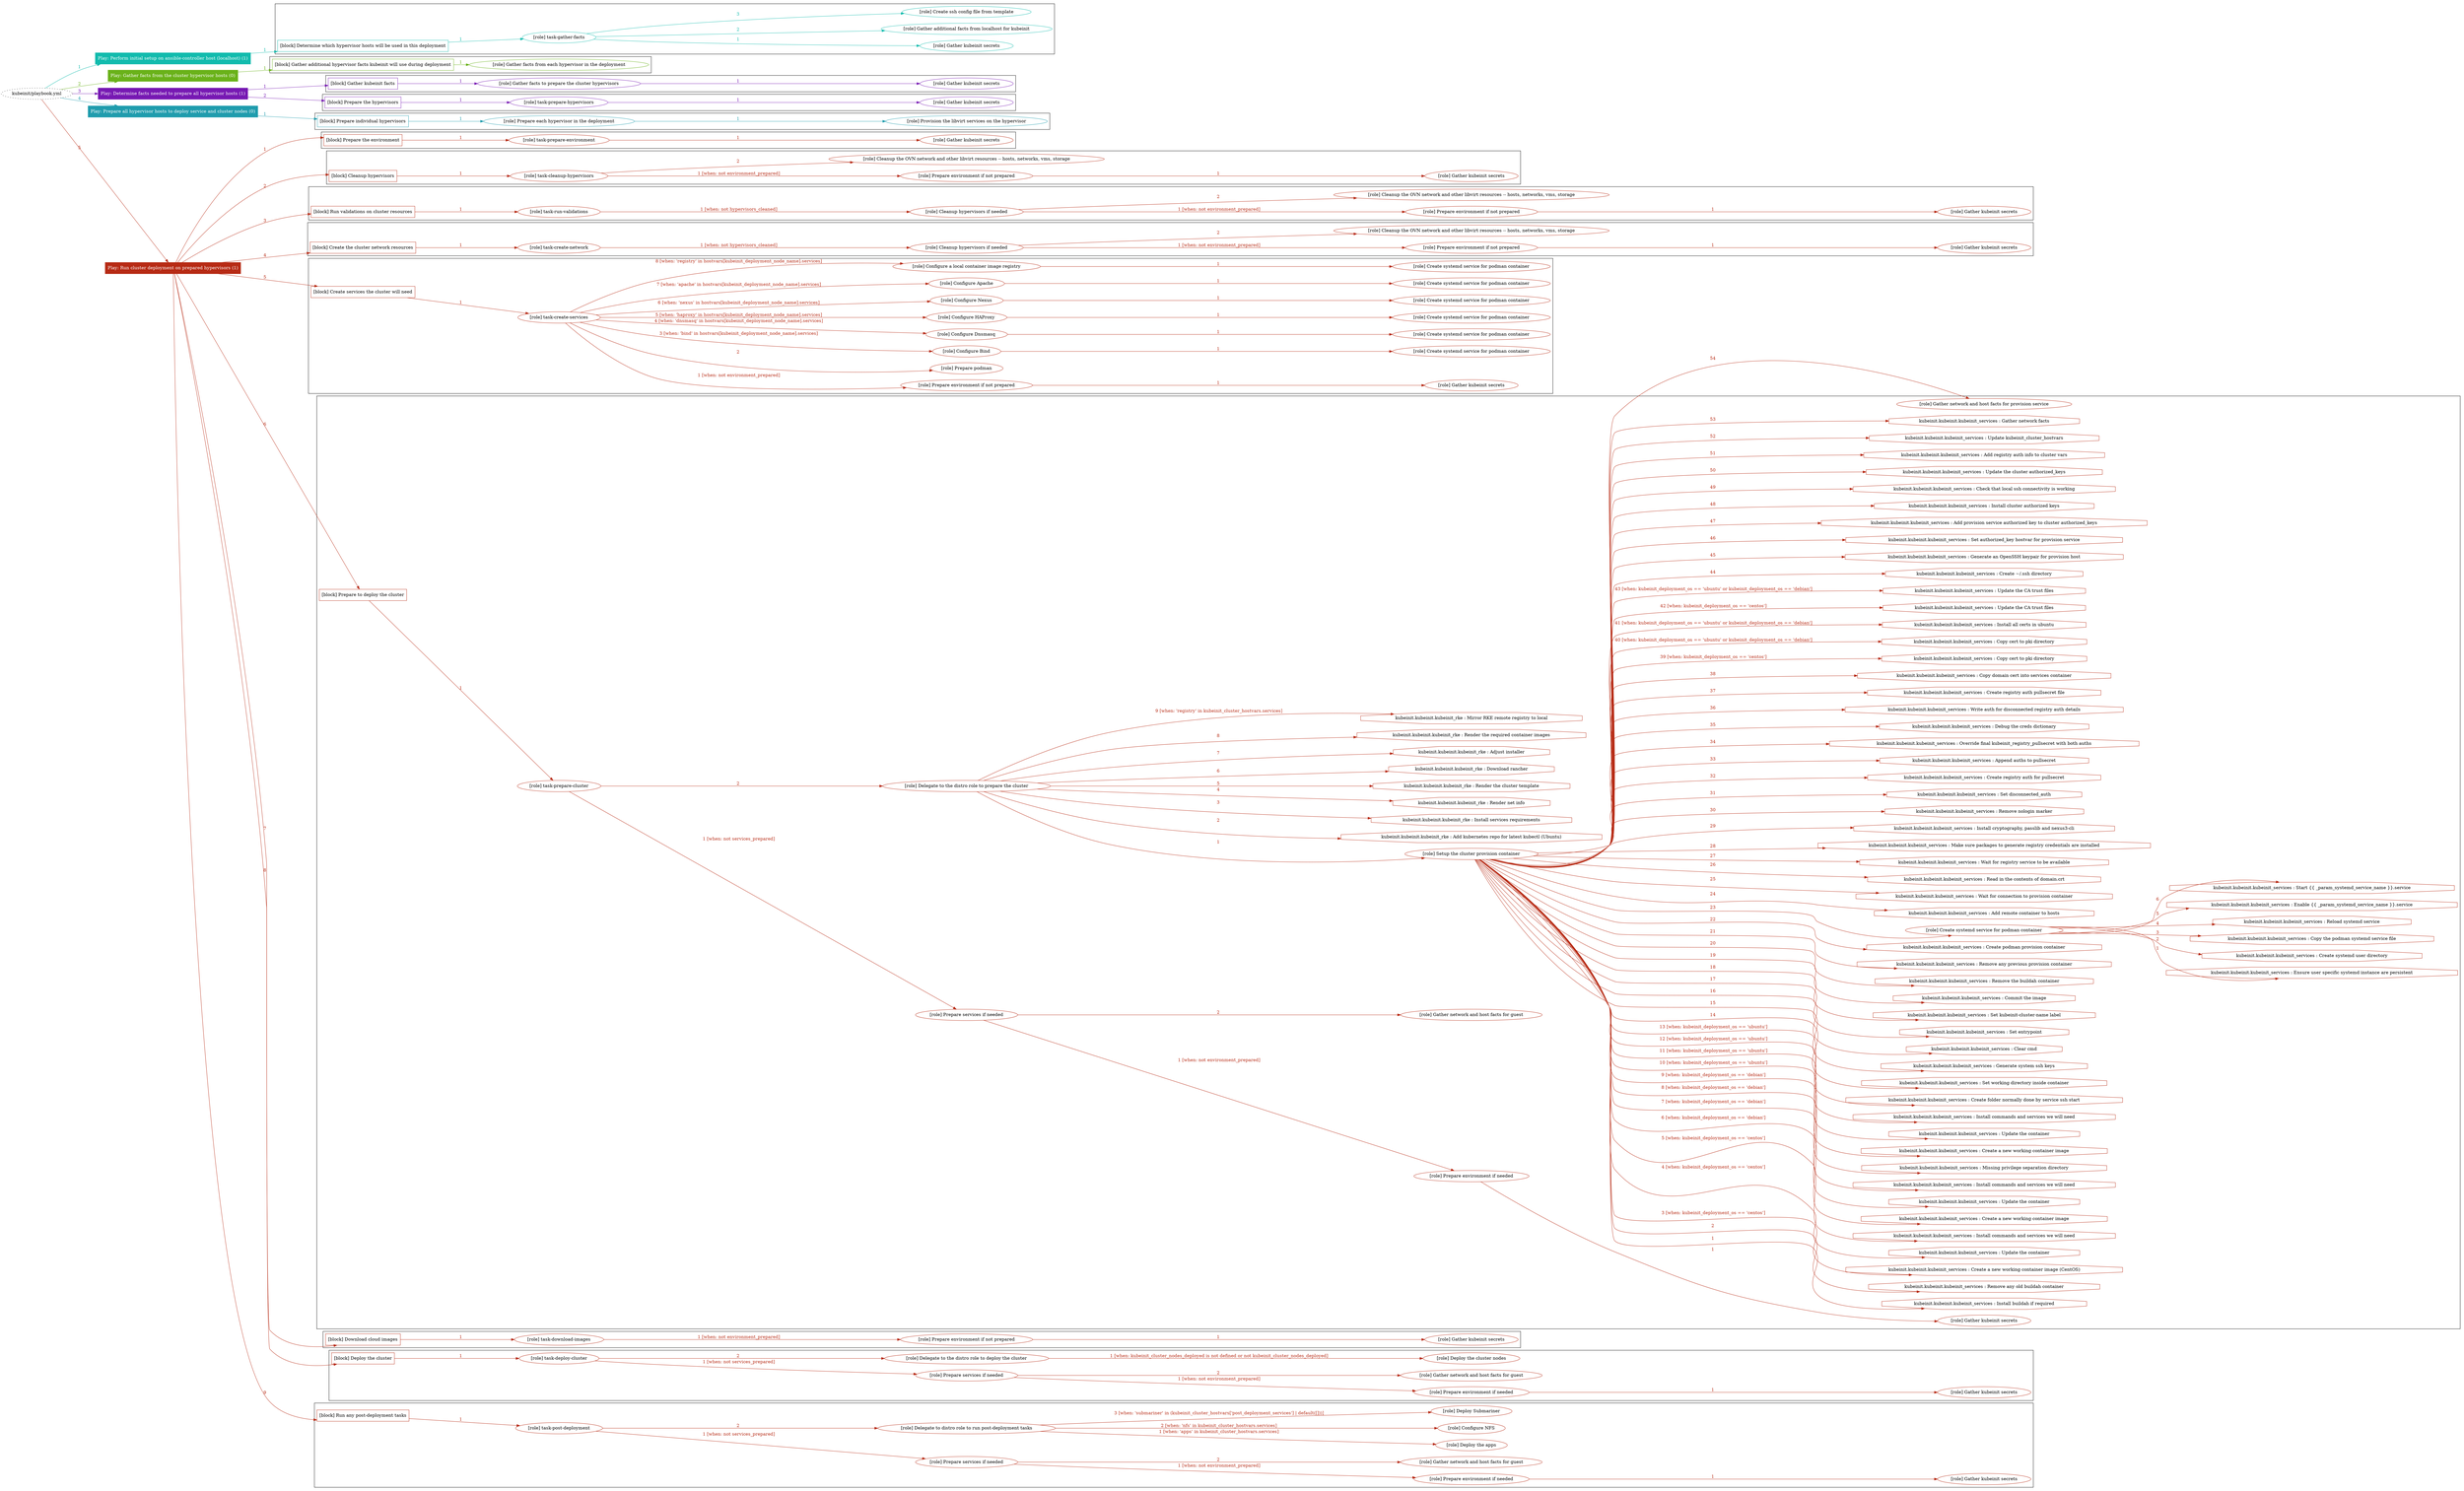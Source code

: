 digraph {
	graph [concentrate=true ordering=in rankdir=LR ratio=fill]
	edge [esep=5 sep=10]
	"kubeinit/playbook.yml" [URL="/home/runner/work/kubeinit/kubeinit/kubeinit/playbook.yml" id=playbook_5fba651a style=dotted]
	"kubeinit/playbook.yml" -> play_fe96191e [label="1 " color="#11bbad" fontcolor="#11bbad" id=edge_90431a16 labeltooltip="1 " tooltip="1 "]
	subgraph "Play: Perform initial setup on ansible-controller host (localhost) (1)" {
		play_fe96191e [label="Play: Perform initial setup on ansible-controller host (localhost) (1)" URL="/home/runner/work/kubeinit/kubeinit/kubeinit/playbook.yml" color="#11bbad" fontcolor="#ffffff" id=play_fe96191e shape=box style=filled tooltip=localhost]
		play_fe96191e -> block_68bbd4a1 [label=1 color="#11bbad" fontcolor="#11bbad" id=edge_0ee7bad4 labeltooltip=1 tooltip=1]
		subgraph cluster_block_68bbd4a1 {
			block_68bbd4a1 [label="[block] Determine which hypervisor hosts will be used in this deployment" URL="/home/runner/work/kubeinit/kubeinit/kubeinit/playbook.yml" color="#11bbad" id=block_68bbd4a1 labeltooltip="Determine which hypervisor hosts will be used in this deployment" shape=box tooltip="Determine which hypervisor hosts will be used in this deployment"]
			block_68bbd4a1 -> role_231e8364 [label="1 " color="#11bbad" fontcolor="#11bbad" id=edge_765c1cf1 labeltooltip="1 " tooltip="1 "]
			subgraph "task-gather-facts" {
				role_231e8364 [label="[role] task-gather-facts" URL="/home/runner/work/kubeinit/kubeinit/kubeinit/playbook.yml" color="#11bbad" id=role_231e8364 tooltip="task-gather-facts"]
				role_231e8364 -> role_26a93893 [label="1 " color="#11bbad" fontcolor="#11bbad" id=edge_6107d186 labeltooltip="1 " tooltip="1 "]
				subgraph "Gather kubeinit secrets" {
					role_26a93893 [label="[role] Gather kubeinit secrets" URL="/home/runner/.ansible/collections/ansible_collections/kubeinit/kubeinit/roles/kubeinit_prepare/tasks/build_hypervisors_group.yml" color="#11bbad" id=role_26a93893 tooltip="Gather kubeinit secrets"]
				}
				role_231e8364 -> role_dd40082d [label="2 " color="#11bbad" fontcolor="#11bbad" id=edge_f4280628 labeltooltip="2 " tooltip="2 "]
				subgraph "Gather additional facts from localhost for kubeinit" {
					role_dd40082d [label="[role] Gather additional facts from localhost for kubeinit" URL="/home/runner/.ansible/collections/ansible_collections/kubeinit/kubeinit/roles/kubeinit_prepare/tasks/build_hypervisors_group.yml" color="#11bbad" id=role_dd40082d tooltip="Gather additional facts from localhost for kubeinit"]
				}
				role_231e8364 -> role_4ce0c4d6 [label="3 " color="#11bbad" fontcolor="#11bbad" id=edge_f0542f61 labeltooltip="3 " tooltip="3 "]
				subgraph "Create ssh config file from template" {
					role_4ce0c4d6 [label="[role] Create ssh config file from template" URL="/home/runner/.ansible/collections/ansible_collections/kubeinit/kubeinit/roles/kubeinit_prepare/tasks/build_hypervisors_group.yml" color="#11bbad" id=role_4ce0c4d6 tooltip="Create ssh config file from template"]
				}
			}
		}
	}
	"kubeinit/playbook.yml" -> play_9a902da5 [label="2 " color="#6ab21a" fontcolor="#6ab21a" id=edge_23407ece labeltooltip="2 " tooltip="2 "]
	subgraph "Play: Gather facts from the cluster hypervisor hosts (0)" {
		play_9a902da5 [label="Play: Gather facts from the cluster hypervisor hosts (0)" URL="/home/runner/work/kubeinit/kubeinit/kubeinit/playbook.yml" color="#6ab21a" fontcolor="#ffffff" id=play_9a902da5 shape=box style=filled tooltip="Play: Gather facts from the cluster hypervisor hosts (0)"]
		play_9a902da5 -> block_e4531d60 [label=1 color="#6ab21a" fontcolor="#6ab21a" id=edge_653dfbda labeltooltip=1 tooltip=1]
		subgraph cluster_block_e4531d60 {
			block_e4531d60 [label="[block] Gather additional hypervisor facts kubeinit will use during deployment" URL="/home/runner/work/kubeinit/kubeinit/kubeinit/playbook.yml" color="#6ab21a" id=block_e4531d60 labeltooltip="Gather additional hypervisor facts kubeinit will use during deployment" shape=box tooltip="Gather additional hypervisor facts kubeinit will use during deployment"]
			block_e4531d60 -> role_f72044ca [label="1 " color="#6ab21a" fontcolor="#6ab21a" id=edge_b4f3cab3 labeltooltip="1 " tooltip="1 "]
			subgraph "Gather facts from each hypervisor in the deployment" {
				role_f72044ca [label="[role] Gather facts from each hypervisor in the deployment" URL="/home/runner/work/kubeinit/kubeinit/kubeinit/playbook.yml" color="#6ab21a" id=role_f72044ca tooltip="Gather facts from each hypervisor in the deployment"]
			}
		}
	}
	"kubeinit/playbook.yml" -> play_17c395d5 [label="3 " color="#7719b3" fontcolor="#7719b3" id=edge_a787bba6 labeltooltip="3 " tooltip="3 "]
	subgraph "Play: Determine facts needed to prepare all hypervisor hosts (1)" {
		play_17c395d5 [label="Play: Determine facts needed to prepare all hypervisor hosts (1)" URL="/home/runner/work/kubeinit/kubeinit/kubeinit/playbook.yml" color="#7719b3" fontcolor="#ffffff" id=play_17c395d5 shape=box style=filled tooltip=localhost]
		play_17c395d5 -> block_d8de2f08 [label=1 color="#7719b3" fontcolor="#7719b3" id=edge_3f3be312 labeltooltip=1 tooltip=1]
		subgraph cluster_block_d8de2f08 {
			block_d8de2f08 [label="[block] Gather kubeinit facts" URL="/home/runner/work/kubeinit/kubeinit/kubeinit/playbook.yml" color="#7719b3" id=block_d8de2f08 labeltooltip="Gather kubeinit facts" shape=box tooltip="Gather kubeinit facts"]
			block_d8de2f08 -> role_05faa1ee [label="1 " color="#7719b3" fontcolor="#7719b3" id=edge_39864bd1 labeltooltip="1 " tooltip="1 "]
			subgraph "Gather facts to prepare the cluster hypervisors" {
				role_05faa1ee [label="[role] Gather facts to prepare the cluster hypervisors" URL="/home/runner/work/kubeinit/kubeinit/kubeinit/playbook.yml" color="#7719b3" id=role_05faa1ee tooltip="Gather facts to prepare the cluster hypervisors"]
				role_05faa1ee -> role_92cc2368 [label="1 " color="#7719b3" fontcolor="#7719b3" id=edge_f131094e labeltooltip="1 " tooltip="1 "]
				subgraph "Gather kubeinit secrets" {
					role_92cc2368 [label="[role] Gather kubeinit secrets" URL="/home/runner/.ansible/collections/ansible_collections/kubeinit/kubeinit/roles/kubeinit_prepare/tasks/gather_kubeinit_facts.yml" color="#7719b3" id=role_92cc2368 tooltip="Gather kubeinit secrets"]
				}
			}
		}
		play_17c395d5 -> block_347fbb95 [label=2 color="#7719b3" fontcolor="#7719b3" id=edge_993beaed labeltooltip=2 tooltip=2]
		subgraph cluster_block_347fbb95 {
			block_347fbb95 [label="[block] Prepare the hypervisors" URL="/home/runner/work/kubeinit/kubeinit/kubeinit/playbook.yml" color="#7719b3" id=block_347fbb95 labeltooltip="Prepare the hypervisors" shape=box tooltip="Prepare the hypervisors"]
			block_347fbb95 -> role_0575b1c1 [label="1 " color="#7719b3" fontcolor="#7719b3" id=edge_91f5ad19 labeltooltip="1 " tooltip="1 "]
			subgraph "task-prepare-hypervisors" {
				role_0575b1c1 [label="[role] task-prepare-hypervisors" URL="/home/runner/work/kubeinit/kubeinit/kubeinit/playbook.yml" color="#7719b3" id=role_0575b1c1 tooltip="task-prepare-hypervisors"]
				role_0575b1c1 -> role_898b5bfb [label="1 " color="#7719b3" fontcolor="#7719b3" id=edge_027853a6 labeltooltip="1 " tooltip="1 "]
				subgraph "Gather kubeinit secrets" {
					role_898b5bfb [label="[role] Gather kubeinit secrets" URL="/home/runner/.ansible/collections/ansible_collections/kubeinit/kubeinit/roles/kubeinit_prepare/tasks/gather_kubeinit_facts.yml" color="#7719b3" id=role_898b5bfb tooltip="Gather kubeinit secrets"]
				}
			}
		}
	}
	"kubeinit/playbook.yml" -> play_933dfec9 [label="4 " color="#1f9cad" fontcolor="#1f9cad" id=edge_7bcb9143 labeltooltip="4 " tooltip="4 "]
	subgraph "Play: Prepare all hypervisor hosts to deploy service and cluster nodes (0)" {
		play_933dfec9 [label="Play: Prepare all hypervisor hosts to deploy service and cluster nodes (0)" URL="/home/runner/work/kubeinit/kubeinit/kubeinit/playbook.yml" color="#1f9cad" fontcolor="#ffffff" id=play_933dfec9 shape=box style=filled tooltip="Play: Prepare all hypervisor hosts to deploy service and cluster nodes (0)"]
		play_933dfec9 -> block_4b0c062d [label=1 color="#1f9cad" fontcolor="#1f9cad" id=edge_feb400d7 labeltooltip=1 tooltip=1]
		subgraph cluster_block_4b0c062d {
			block_4b0c062d [label="[block] Prepare individual hypervisors" URL="/home/runner/work/kubeinit/kubeinit/kubeinit/playbook.yml" color="#1f9cad" id=block_4b0c062d labeltooltip="Prepare individual hypervisors" shape=box tooltip="Prepare individual hypervisors"]
			block_4b0c062d -> role_5fb42cff [label="1 " color="#1f9cad" fontcolor="#1f9cad" id=edge_f26f7b0d labeltooltip="1 " tooltip="1 "]
			subgraph "Prepare each hypervisor in the deployment" {
				role_5fb42cff [label="[role] Prepare each hypervisor in the deployment" URL="/home/runner/work/kubeinit/kubeinit/kubeinit/playbook.yml" color="#1f9cad" id=role_5fb42cff tooltip="Prepare each hypervisor in the deployment"]
				role_5fb42cff -> role_e200411e [label="1 " color="#1f9cad" fontcolor="#1f9cad" id=edge_ec2d4721 labeltooltip="1 " tooltip="1 "]
				subgraph "Provision the libvirt services on the hypervisor" {
					role_e200411e [label="[role] Provision the libvirt services on the hypervisor" URL="/home/runner/.ansible/collections/ansible_collections/kubeinit/kubeinit/roles/kubeinit_prepare/tasks/prepare_hypervisor.yml" color="#1f9cad" id=role_e200411e tooltip="Provision the libvirt services on the hypervisor"]
				}
			}
		}
	}
	"kubeinit/playbook.yml" -> play_b9c420c4 [label="5 " color="#b72b15" fontcolor="#b72b15" id=edge_eb170da2 labeltooltip="5 " tooltip="5 "]
	subgraph "Play: Run cluster deployment on prepared hypervisors (1)" {
		play_b9c420c4 [label="Play: Run cluster deployment on prepared hypervisors (1)" URL="/home/runner/work/kubeinit/kubeinit/kubeinit/playbook.yml" color="#b72b15" fontcolor="#ffffff" id=play_b9c420c4 shape=box style=filled tooltip=localhost]
		play_b9c420c4 -> block_203136cc [label=1 color="#b72b15" fontcolor="#b72b15" id=edge_e9c620ff labeltooltip=1 tooltip=1]
		subgraph cluster_block_203136cc {
			block_203136cc [label="[block] Prepare the environment" URL="/home/runner/work/kubeinit/kubeinit/kubeinit/playbook.yml" color="#b72b15" id=block_203136cc labeltooltip="Prepare the environment" shape=box tooltip="Prepare the environment"]
			block_203136cc -> role_4aa46b92 [label="1 " color="#b72b15" fontcolor="#b72b15" id=edge_eaf59933 labeltooltip="1 " tooltip="1 "]
			subgraph "task-prepare-environment" {
				role_4aa46b92 [label="[role] task-prepare-environment" URL="/home/runner/work/kubeinit/kubeinit/kubeinit/playbook.yml" color="#b72b15" id=role_4aa46b92 tooltip="task-prepare-environment"]
				role_4aa46b92 -> role_27be1082 [label="1 " color="#b72b15" fontcolor="#b72b15" id=edge_a0e48a51 labeltooltip="1 " tooltip="1 "]
				subgraph "Gather kubeinit secrets" {
					role_27be1082 [label="[role] Gather kubeinit secrets" URL="/home/runner/.ansible/collections/ansible_collections/kubeinit/kubeinit/roles/kubeinit_prepare/tasks/gather_kubeinit_facts.yml" color="#b72b15" id=role_27be1082 tooltip="Gather kubeinit secrets"]
				}
			}
		}
		play_b9c420c4 -> block_e3b27df8 [label=2 color="#b72b15" fontcolor="#b72b15" id=edge_63828739 labeltooltip=2 tooltip=2]
		subgraph cluster_block_e3b27df8 {
			block_e3b27df8 [label="[block] Cleanup hypervisors" URL="/home/runner/work/kubeinit/kubeinit/kubeinit/playbook.yml" color="#b72b15" id=block_e3b27df8 labeltooltip="Cleanup hypervisors" shape=box tooltip="Cleanup hypervisors"]
			block_e3b27df8 -> role_408c79ea [label="1 " color="#b72b15" fontcolor="#b72b15" id=edge_18d449c1 labeltooltip="1 " tooltip="1 "]
			subgraph "task-cleanup-hypervisors" {
				role_408c79ea [label="[role] task-cleanup-hypervisors" URL="/home/runner/work/kubeinit/kubeinit/kubeinit/playbook.yml" color="#b72b15" id=role_408c79ea tooltip="task-cleanup-hypervisors"]
				role_408c79ea -> role_cb305114 [label="1 [when: not environment_prepared]" color="#b72b15" fontcolor="#b72b15" id=edge_e53c8e3a labeltooltip="1 [when: not environment_prepared]" tooltip="1 [when: not environment_prepared]"]
				subgraph "Prepare environment if not prepared" {
					role_cb305114 [label="[role] Prepare environment if not prepared" URL="/home/runner/.ansible/collections/ansible_collections/kubeinit/kubeinit/roles/kubeinit_prepare/tasks/cleanup_hypervisors.yml" color="#b72b15" id=role_cb305114 tooltip="Prepare environment if not prepared"]
					role_cb305114 -> role_32abf6a4 [label="1 " color="#b72b15" fontcolor="#b72b15" id=edge_96569513 labeltooltip="1 " tooltip="1 "]
					subgraph "Gather kubeinit secrets" {
						role_32abf6a4 [label="[role] Gather kubeinit secrets" URL="/home/runner/.ansible/collections/ansible_collections/kubeinit/kubeinit/roles/kubeinit_prepare/tasks/gather_kubeinit_facts.yml" color="#b72b15" id=role_32abf6a4 tooltip="Gather kubeinit secrets"]
					}
				}
				role_408c79ea -> role_4932f2f7 [label="2 " color="#b72b15" fontcolor="#b72b15" id=edge_40388f6d labeltooltip="2 " tooltip="2 "]
				subgraph "Cleanup the OVN network and other libvirt resources -- hosts, networks, vms, storage" {
					role_4932f2f7 [label="[role] Cleanup the OVN network and other libvirt resources -- hosts, networks, vms, storage" URL="/home/runner/.ansible/collections/ansible_collections/kubeinit/kubeinit/roles/kubeinit_prepare/tasks/cleanup_hypervisors.yml" color="#b72b15" id=role_4932f2f7 tooltip="Cleanup the OVN network and other libvirt resources -- hosts, networks, vms, storage"]
				}
			}
		}
		play_b9c420c4 -> block_4b68d529 [label=3 color="#b72b15" fontcolor="#b72b15" id=edge_7f282e2b labeltooltip=3 tooltip=3]
		subgraph cluster_block_4b68d529 {
			block_4b68d529 [label="[block] Run validations on cluster resources" URL="/home/runner/work/kubeinit/kubeinit/kubeinit/playbook.yml" color="#b72b15" id=block_4b68d529 labeltooltip="Run validations on cluster resources" shape=box tooltip="Run validations on cluster resources"]
			block_4b68d529 -> role_e025a046 [label="1 " color="#b72b15" fontcolor="#b72b15" id=edge_3ec5eefe labeltooltip="1 " tooltip="1 "]
			subgraph "task-run-validations" {
				role_e025a046 [label="[role] task-run-validations" URL="/home/runner/work/kubeinit/kubeinit/kubeinit/playbook.yml" color="#b72b15" id=role_e025a046 tooltip="task-run-validations"]
				role_e025a046 -> role_d30953f2 [label="1 [when: not hypervisors_cleaned]" color="#b72b15" fontcolor="#b72b15" id=edge_a96401c6 labeltooltip="1 [when: not hypervisors_cleaned]" tooltip="1 [when: not hypervisors_cleaned]"]
				subgraph "Cleanup hypervisors if needed" {
					role_d30953f2 [label="[role] Cleanup hypervisors if needed" URL="/home/runner/.ansible/collections/ansible_collections/kubeinit/kubeinit/roles/kubeinit_validations/tasks/main.yml" color="#b72b15" id=role_d30953f2 tooltip="Cleanup hypervisors if needed"]
					role_d30953f2 -> role_f7353178 [label="1 [when: not environment_prepared]" color="#b72b15" fontcolor="#b72b15" id=edge_a2182b3e labeltooltip="1 [when: not environment_prepared]" tooltip="1 [when: not environment_prepared]"]
					subgraph "Prepare environment if not prepared" {
						role_f7353178 [label="[role] Prepare environment if not prepared" URL="/home/runner/.ansible/collections/ansible_collections/kubeinit/kubeinit/roles/kubeinit_prepare/tasks/cleanup_hypervisors.yml" color="#b72b15" id=role_f7353178 tooltip="Prepare environment if not prepared"]
						role_f7353178 -> role_96a7a027 [label="1 " color="#b72b15" fontcolor="#b72b15" id=edge_3cfa1045 labeltooltip="1 " tooltip="1 "]
						subgraph "Gather kubeinit secrets" {
							role_96a7a027 [label="[role] Gather kubeinit secrets" URL="/home/runner/.ansible/collections/ansible_collections/kubeinit/kubeinit/roles/kubeinit_prepare/tasks/gather_kubeinit_facts.yml" color="#b72b15" id=role_96a7a027 tooltip="Gather kubeinit secrets"]
						}
					}
					role_d30953f2 -> role_a257e420 [label="2 " color="#b72b15" fontcolor="#b72b15" id=edge_972b1263 labeltooltip="2 " tooltip="2 "]
					subgraph "Cleanup the OVN network and other libvirt resources -- hosts, networks, vms, storage" {
						role_a257e420 [label="[role] Cleanup the OVN network and other libvirt resources -- hosts, networks, vms, storage" URL="/home/runner/.ansible/collections/ansible_collections/kubeinit/kubeinit/roles/kubeinit_prepare/tasks/cleanup_hypervisors.yml" color="#b72b15" id=role_a257e420 tooltip="Cleanup the OVN network and other libvirt resources -- hosts, networks, vms, storage"]
					}
				}
			}
		}
		play_b9c420c4 -> block_229a1c54 [label=4 color="#b72b15" fontcolor="#b72b15" id=edge_bc109156 labeltooltip=4 tooltip=4]
		subgraph cluster_block_229a1c54 {
			block_229a1c54 [label="[block] Create the cluster network resources" URL="/home/runner/work/kubeinit/kubeinit/kubeinit/playbook.yml" color="#b72b15" id=block_229a1c54 labeltooltip="Create the cluster network resources" shape=box tooltip="Create the cluster network resources"]
			block_229a1c54 -> role_bc099972 [label="1 " color="#b72b15" fontcolor="#b72b15" id=edge_d93b8b92 labeltooltip="1 " tooltip="1 "]
			subgraph "task-create-network" {
				role_bc099972 [label="[role] task-create-network" URL="/home/runner/work/kubeinit/kubeinit/kubeinit/playbook.yml" color="#b72b15" id=role_bc099972 tooltip="task-create-network"]
				role_bc099972 -> role_cccf2f75 [label="1 [when: not hypervisors_cleaned]" color="#b72b15" fontcolor="#b72b15" id=edge_2eaaa602 labeltooltip="1 [when: not hypervisors_cleaned]" tooltip="1 [when: not hypervisors_cleaned]"]
				subgraph "Cleanup hypervisors if needed" {
					role_cccf2f75 [label="[role] Cleanup hypervisors if needed" URL="/home/runner/.ansible/collections/ansible_collections/kubeinit/kubeinit/roles/kubeinit_libvirt/tasks/create_network.yml" color="#b72b15" id=role_cccf2f75 tooltip="Cleanup hypervisors if needed"]
					role_cccf2f75 -> role_8a4d0aa6 [label="1 [when: not environment_prepared]" color="#b72b15" fontcolor="#b72b15" id=edge_3c637ce6 labeltooltip="1 [when: not environment_prepared]" tooltip="1 [when: not environment_prepared]"]
					subgraph "Prepare environment if not prepared" {
						role_8a4d0aa6 [label="[role] Prepare environment if not prepared" URL="/home/runner/.ansible/collections/ansible_collections/kubeinit/kubeinit/roles/kubeinit_prepare/tasks/cleanup_hypervisors.yml" color="#b72b15" id=role_8a4d0aa6 tooltip="Prepare environment if not prepared"]
						role_8a4d0aa6 -> role_c53ce8ab [label="1 " color="#b72b15" fontcolor="#b72b15" id=edge_b87fbe99 labeltooltip="1 " tooltip="1 "]
						subgraph "Gather kubeinit secrets" {
							role_c53ce8ab [label="[role] Gather kubeinit secrets" URL="/home/runner/.ansible/collections/ansible_collections/kubeinit/kubeinit/roles/kubeinit_prepare/tasks/gather_kubeinit_facts.yml" color="#b72b15" id=role_c53ce8ab tooltip="Gather kubeinit secrets"]
						}
					}
					role_cccf2f75 -> role_4a7f4fb2 [label="2 " color="#b72b15" fontcolor="#b72b15" id=edge_c4bdd007 labeltooltip="2 " tooltip="2 "]
					subgraph "Cleanup the OVN network and other libvirt resources -- hosts, networks, vms, storage" {
						role_4a7f4fb2 [label="[role] Cleanup the OVN network and other libvirt resources -- hosts, networks, vms, storage" URL="/home/runner/.ansible/collections/ansible_collections/kubeinit/kubeinit/roles/kubeinit_prepare/tasks/cleanup_hypervisors.yml" color="#b72b15" id=role_4a7f4fb2 tooltip="Cleanup the OVN network and other libvirt resources -- hosts, networks, vms, storage"]
					}
				}
			}
		}
		play_b9c420c4 -> block_8d13d38a [label=5 color="#b72b15" fontcolor="#b72b15" id=edge_205b0969 labeltooltip=5 tooltip=5]
		subgraph cluster_block_8d13d38a {
			block_8d13d38a [label="[block] Create services the cluster will need" URL="/home/runner/work/kubeinit/kubeinit/kubeinit/playbook.yml" color="#b72b15" id=block_8d13d38a labeltooltip="Create services the cluster will need" shape=box tooltip="Create services the cluster will need"]
			block_8d13d38a -> role_f694a814 [label="1 " color="#b72b15" fontcolor="#b72b15" id=edge_943b71e0 labeltooltip="1 " tooltip="1 "]
			subgraph "task-create-services" {
				role_f694a814 [label="[role] task-create-services" URL="/home/runner/work/kubeinit/kubeinit/kubeinit/playbook.yml" color="#b72b15" id=role_f694a814 tooltip="task-create-services"]
				role_f694a814 -> role_5fc1c65a [label="1 [when: not environment_prepared]" color="#b72b15" fontcolor="#b72b15" id=edge_6f782239 labeltooltip="1 [when: not environment_prepared]" tooltip="1 [when: not environment_prepared]"]
				subgraph "Prepare environment if not prepared" {
					role_5fc1c65a [label="[role] Prepare environment if not prepared" URL="/home/runner/.ansible/collections/ansible_collections/kubeinit/kubeinit/roles/kubeinit_services/tasks/main.yml" color="#b72b15" id=role_5fc1c65a tooltip="Prepare environment if not prepared"]
					role_5fc1c65a -> role_71ec667d [label="1 " color="#b72b15" fontcolor="#b72b15" id=edge_16b7b9c5 labeltooltip="1 " tooltip="1 "]
					subgraph "Gather kubeinit secrets" {
						role_71ec667d [label="[role] Gather kubeinit secrets" URL="/home/runner/.ansible/collections/ansible_collections/kubeinit/kubeinit/roles/kubeinit_prepare/tasks/gather_kubeinit_facts.yml" color="#b72b15" id=role_71ec667d tooltip="Gather kubeinit secrets"]
					}
				}
				role_f694a814 -> role_858641f9 [label="2 " color="#b72b15" fontcolor="#b72b15" id=edge_7a48025d labeltooltip="2 " tooltip="2 "]
				subgraph "Prepare podman" {
					role_858641f9 [label="[role] Prepare podman" URL="/home/runner/.ansible/collections/ansible_collections/kubeinit/kubeinit/roles/kubeinit_services/tasks/00_create_service_pod.yml" color="#b72b15" id=role_858641f9 tooltip="Prepare podman"]
				}
				role_f694a814 -> role_59543cff [label="3 [when: 'bind' in hostvars[kubeinit_deployment_node_name].services]" color="#b72b15" fontcolor="#b72b15" id=edge_ffd279df labeltooltip="3 [when: 'bind' in hostvars[kubeinit_deployment_node_name].services]" tooltip="3 [when: 'bind' in hostvars[kubeinit_deployment_node_name].services]"]
				subgraph "Configure Bind" {
					role_59543cff [label="[role] Configure Bind" URL="/home/runner/.ansible/collections/ansible_collections/kubeinit/kubeinit/roles/kubeinit_services/tasks/start_services_containers.yml" color="#b72b15" id=role_59543cff tooltip="Configure Bind"]
					role_59543cff -> role_4406af0c [label="1 " color="#b72b15" fontcolor="#b72b15" id=edge_8ab57cd8 labeltooltip="1 " tooltip="1 "]
					subgraph "Create systemd service for podman container" {
						role_4406af0c [label="[role] Create systemd service for podman container" URL="/home/runner/.ansible/collections/ansible_collections/kubeinit/kubeinit/roles/kubeinit_bind/tasks/main.yml" color="#b72b15" id=role_4406af0c tooltip="Create systemd service for podman container"]
					}
				}
				role_f694a814 -> role_b57268c5 [label="4 [when: 'dnsmasq' in hostvars[kubeinit_deployment_node_name].services]" color="#b72b15" fontcolor="#b72b15" id=edge_85c4eaf1 labeltooltip="4 [when: 'dnsmasq' in hostvars[kubeinit_deployment_node_name].services]" tooltip="4 [when: 'dnsmasq' in hostvars[kubeinit_deployment_node_name].services]"]
				subgraph "Configure Dnsmasq" {
					role_b57268c5 [label="[role] Configure Dnsmasq" URL="/home/runner/.ansible/collections/ansible_collections/kubeinit/kubeinit/roles/kubeinit_services/tasks/start_services_containers.yml" color="#b72b15" id=role_b57268c5 tooltip="Configure Dnsmasq"]
					role_b57268c5 -> role_fa80855e [label="1 " color="#b72b15" fontcolor="#b72b15" id=edge_1cfbcadb labeltooltip="1 " tooltip="1 "]
					subgraph "Create systemd service for podman container" {
						role_fa80855e [label="[role] Create systemd service for podman container" URL="/home/runner/.ansible/collections/ansible_collections/kubeinit/kubeinit/roles/kubeinit_dnsmasq/tasks/main.yml" color="#b72b15" id=role_fa80855e tooltip="Create systemd service for podman container"]
					}
				}
				role_f694a814 -> role_774e0057 [label="5 [when: 'haproxy' in hostvars[kubeinit_deployment_node_name].services]" color="#b72b15" fontcolor="#b72b15" id=edge_1dec0123 labeltooltip="5 [when: 'haproxy' in hostvars[kubeinit_deployment_node_name].services]" tooltip="5 [when: 'haproxy' in hostvars[kubeinit_deployment_node_name].services]"]
				subgraph "Configure HAProxy" {
					role_774e0057 [label="[role] Configure HAProxy" URL="/home/runner/.ansible/collections/ansible_collections/kubeinit/kubeinit/roles/kubeinit_services/tasks/start_services_containers.yml" color="#b72b15" id=role_774e0057 tooltip="Configure HAProxy"]
					role_774e0057 -> role_6ad4057b [label="1 " color="#b72b15" fontcolor="#b72b15" id=edge_69e6900b labeltooltip="1 " tooltip="1 "]
					subgraph "Create systemd service for podman container" {
						role_6ad4057b [label="[role] Create systemd service for podman container" URL="/home/runner/.ansible/collections/ansible_collections/kubeinit/kubeinit/roles/kubeinit_haproxy/tasks/main.yml" color="#b72b15" id=role_6ad4057b tooltip="Create systemd service for podman container"]
					}
				}
				role_f694a814 -> role_6aad251d [label="6 [when: 'nexus' in hostvars[kubeinit_deployment_node_name].services]" color="#b72b15" fontcolor="#b72b15" id=edge_b933dc37 labeltooltip="6 [when: 'nexus' in hostvars[kubeinit_deployment_node_name].services]" tooltip="6 [when: 'nexus' in hostvars[kubeinit_deployment_node_name].services]"]
				subgraph "Configure Nexus" {
					role_6aad251d [label="[role] Configure Nexus" URL="/home/runner/.ansible/collections/ansible_collections/kubeinit/kubeinit/roles/kubeinit_services/tasks/start_services_containers.yml" color="#b72b15" id=role_6aad251d tooltip="Configure Nexus"]
					role_6aad251d -> role_d19c820d [label="1 " color="#b72b15" fontcolor="#b72b15" id=edge_2d310f11 labeltooltip="1 " tooltip="1 "]
					subgraph "Create systemd service for podman container" {
						role_d19c820d [label="[role] Create systemd service for podman container" URL="/home/runner/.ansible/collections/ansible_collections/kubeinit/kubeinit/roles/kubeinit_nexus/tasks/main.yml" color="#b72b15" id=role_d19c820d tooltip="Create systemd service for podman container"]
					}
				}
				role_f694a814 -> role_2ed2dcdb [label="7 [when: 'apache' in hostvars[kubeinit_deployment_node_name].services]" color="#b72b15" fontcolor="#b72b15" id=edge_4a8971b2 labeltooltip="7 [when: 'apache' in hostvars[kubeinit_deployment_node_name].services]" tooltip="7 [when: 'apache' in hostvars[kubeinit_deployment_node_name].services]"]
				subgraph "Configure Apache" {
					role_2ed2dcdb [label="[role] Configure Apache" URL="/home/runner/.ansible/collections/ansible_collections/kubeinit/kubeinit/roles/kubeinit_services/tasks/start_services_containers.yml" color="#b72b15" id=role_2ed2dcdb tooltip="Configure Apache"]
					role_2ed2dcdb -> role_c4f846a6 [label="1 " color="#b72b15" fontcolor="#b72b15" id=edge_18829ef7 labeltooltip="1 " tooltip="1 "]
					subgraph "Create systemd service for podman container" {
						role_c4f846a6 [label="[role] Create systemd service for podman container" URL="/home/runner/.ansible/collections/ansible_collections/kubeinit/kubeinit/roles/kubeinit_apache/tasks/main.yml" color="#b72b15" id=role_c4f846a6 tooltip="Create systemd service for podman container"]
					}
				}
				role_f694a814 -> role_5243455d [label="8 [when: 'registry' in hostvars[kubeinit_deployment_node_name].services]" color="#b72b15" fontcolor="#b72b15" id=edge_69b10356 labeltooltip="8 [when: 'registry' in hostvars[kubeinit_deployment_node_name].services]" tooltip="8 [when: 'registry' in hostvars[kubeinit_deployment_node_name].services]"]
				subgraph "Configure a local container image registry" {
					role_5243455d [label="[role] Configure a local container image registry" URL="/home/runner/.ansible/collections/ansible_collections/kubeinit/kubeinit/roles/kubeinit_services/tasks/start_services_containers.yml" color="#b72b15" id=role_5243455d tooltip="Configure a local container image registry"]
					role_5243455d -> role_6b403d0b [label="1 " color="#b72b15" fontcolor="#b72b15" id=edge_c4b29b7e labeltooltip="1 " tooltip="1 "]
					subgraph "Create systemd service for podman container" {
						role_6b403d0b [label="[role] Create systemd service for podman container" URL="/home/runner/.ansible/collections/ansible_collections/kubeinit/kubeinit/roles/kubeinit_registry/tasks/main.yml" color="#b72b15" id=role_6b403d0b tooltip="Create systemd service for podman container"]
					}
				}
			}
		}
		play_b9c420c4 -> block_467e7c95 [label=6 color="#b72b15" fontcolor="#b72b15" id=edge_af26aa22 labeltooltip=6 tooltip=6]
		subgraph cluster_block_467e7c95 {
			block_467e7c95 [label="[block] Prepare to deploy the cluster" URL="/home/runner/work/kubeinit/kubeinit/kubeinit/playbook.yml" color="#b72b15" id=block_467e7c95 labeltooltip="Prepare to deploy the cluster" shape=box tooltip="Prepare to deploy the cluster"]
			block_467e7c95 -> role_30fa56c5 [label="1 " color="#b72b15" fontcolor="#b72b15" id=edge_3ce3383a labeltooltip="1 " tooltip="1 "]
			subgraph "task-prepare-cluster" {
				role_30fa56c5 [label="[role] task-prepare-cluster" URL="/home/runner/work/kubeinit/kubeinit/kubeinit/playbook.yml" color="#b72b15" id=role_30fa56c5 tooltip="task-prepare-cluster"]
				role_30fa56c5 -> role_f028e568 [label="1 [when: not services_prepared]" color="#b72b15" fontcolor="#b72b15" id=edge_95575c0b labeltooltip="1 [when: not services_prepared]" tooltip="1 [when: not services_prepared]"]
				subgraph "Prepare services if needed" {
					role_f028e568 [label="[role] Prepare services if needed" URL="/home/runner/.ansible/collections/ansible_collections/kubeinit/kubeinit/roles/kubeinit_prepare/tasks/prepare_cluster.yml" color="#b72b15" id=role_f028e568 tooltip="Prepare services if needed"]
					role_f028e568 -> role_5ddec563 [label="1 [when: not environment_prepared]" color="#b72b15" fontcolor="#b72b15" id=edge_a0f8d2af labeltooltip="1 [when: not environment_prepared]" tooltip="1 [when: not environment_prepared]"]
					subgraph "Prepare environment if needed" {
						role_5ddec563 [label="[role] Prepare environment if needed" URL="/home/runner/.ansible/collections/ansible_collections/kubeinit/kubeinit/roles/kubeinit_services/tasks/prepare_services.yml" color="#b72b15" id=role_5ddec563 tooltip="Prepare environment if needed"]
						role_5ddec563 -> role_839b332f [label="1 " color="#b72b15" fontcolor="#b72b15" id=edge_905ea7cd labeltooltip="1 " tooltip="1 "]
						subgraph "Gather kubeinit secrets" {
							role_839b332f [label="[role] Gather kubeinit secrets" URL="/home/runner/.ansible/collections/ansible_collections/kubeinit/kubeinit/roles/kubeinit_prepare/tasks/gather_kubeinit_facts.yml" color="#b72b15" id=role_839b332f tooltip="Gather kubeinit secrets"]
						}
					}
					role_f028e568 -> role_0acb4d7f [label="2 " color="#b72b15" fontcolor="#b72b15" id=edge_568a364a labeltooltip="2 " tooltip="2 "]
					subgraph "Gather network and host facts for guest" {
						role_0acb4d7f [label="[role] Gather network and host facts for guest" URL="/home/runner/.ansible/collections/ansible_collections/kubeinit/kubeinit/roles/kubeinit_services/tasks/prepare_services.yml" color="#b72b15" id=role_0acb4d7f tooltip="Gather network and host facts for guest"]
					}
				}
				role_30fa56c5 -> role_4babb93b [label="2 " color="#b72b15" fontcolor="#b72b15" id=edge_1474d3d6 labeltooltip="2 " tooltip="2 "]
				subgraph "Delegate to the distro role to prepare the cluster" {
					role_4babb93b [label="[role] Delegate to the distro role to prepare the cluster" URL="/home/runner/.ansible/collections/ansible_collections/kubeinit/kubeinit/roles/kubeinit_prepare/tasks/prepare_cluster.yml" color="#b72b15" id=role_4babb93b tooltip="Delegate to the distro role to prepare the cluster"]
					role_4babb93b -> role_f3f4ebb3 [label="1 " color="#b72b15" fontcolor="#b72b15" id=edge_77f34705 labeltooltip="1 " tooltip="1 "]
					subgraph "Setup the cluster provision container" {
						role_f3f4ebb3 [label="[role] Setup the cluster provision container" URL="/home/runner/.ansible/collections/ansible_collections/kubeinit/kubeinit/roles/kubeinit_rke/tasks/prepare_cluster.yml" color="#b72b15" id=role_f3f4ebb3 tooltip="Setup the cluster provision container"]
						task_a4200347 [label="kubeinit.kubeinit.kubeinit_services : Install buildah if required" URL="/home/runner/.ansible/collections/ansible_collections/kubeinit/kubeinit/roles/kubeinit_services/tasks/create_provision_container.yml" color="#b72b15" id=task_a4200347 shape=octagon tooltip="kubeinit.kubeinit.kubeinit_services : Install buildah if required"]
						role_f3f4ebb3 -> task_a4200347 [label="1 " color="#b72b15" fontcolor="#b72b15" id=edge_6249d09f labeltooltip="1 " tooltip="1 "]
						task_927486c8 [label="kubeinit.kubeinit.kubeinit_services : Remove any old buildah container" URL="/home/runner/.ansible/collections/ansible_collections/kubeinit/kubeinit/roles/kubeinit_services/tasks/create_provision_container.yml" color="#b72b15" id=task_927486c8 shape=octagon tooltip="kubeinit.kubeinit.kubeinit_services : Remove any old buildah container"]
						role_f3f4ebb3 -> task_927486c8 [label="2 " color="#b72b15" fontcolor="#b72b15" id=edge_83131cee labeltooltip="2 " tooltip="2 "]
						task_7607c7a9 [label="kubeinit.kubeinit.kubeinit_services : Create a new working container image (CentOS)" URL="/home/runner/.ansible/collections/ansible_collections/kubeinit/kubeinit/roles/kubeinit_services/tasks/create_provision_container.yml" color="#b72b15" id=task_7607c7a9 shape=octagon tooltip="kubeinit.kubeinit.kubeinit_services : Create a new working container image (CentOS)"]
						role_f3f4ebb3 -> task_7607c7a9 [label="3 [when: kubeinit_deployment_os == 'centos']" color="#b72b15" fontcolor="#b72b15" id=edge_9cfa6c4f labeltooltip="3 [when: kubeinit_deployment_os == 'centos']" tooltip="3 [when: kubeinit_deployment_os == 'centos']"]
						task_f19d9619 [label="kubeinit.kubeinit.kubeinit_services : Update the container" URL="/home/runner/.ansible/collections/ansible_collections/kubeinit/kubeinit/roles/kubeinit_services/tasks/create_provision_container.yml" color="#b72b15" id=task_f19d9619 shape=octagon tooltip="kubeinit.kubeinit.kubeinit_services : Update the container"]
						role_f3f4ebb3 -> task_f19d9619 [label="4 [when: kubeinit_deployment_os == 'centos']" color="#b72b15" fontcolor="#b72b15" id=edge_6d187c1f labeltooltip="4 [when: kubeinit_deployment_os == 'centos']" tooltip="4 [when: kubeinit_deployment_os == 'centos']"]
						task_a693a645 [label="kubeinit.kubeinit.kubeinit_services : Install commands and services we will need" URL="/home/runner/.ansible/collections/ansible_collections/kubeinit/kubeinit/roles/kubeinit_services/tasks/create_provision_container.yml" color="#b72b15" id=task_a693a645 shape=octagon tooltip="kubeinit.kubeinit.kubeinit_services : Install commands and services we will need"]
						role_f3f4ebb3 -> task_a693a645 [label="5 [when: kubeinit_deployment_os == 'centos']" color="#b72b15" fontcolor="#b72b15" id=edge_fb8aa402 labeltooltip="5 [when: kubeinit_deployment_os == 'centos']" tooltip="5 [when: kubeinit_deployment_os == 'centos']"]
						task_ea4ce3f7 [label="kubeinit.kubeinit.kubeinit_services : Create a new working container image" URL="/home/runner/.ansible/collections/ansible_collections/kubeinit/kubeinit/roles/kubeinit_services/tasks/create_provision_container.yml" color="#b72b15" id=task_ea4ce3f7 shape=octagon tooltip="kubeinit.kubeinit.kubeinit_services : Create a new working container image"]
						role_f3f4ebb3 -> task_ea4ce3f7 [label="6 [when: kubeinit_deployment_os == 'debian']" color="#b72b15" fontcolor="#b72b15" id=edge_64a518ec labeltooltip="6 [when: kubeinit_deployment_os == 'debian']" tooltip="6 [when: kubeinit_deployment_os == 'debian']"]
						task_589ca171 [label="kubeinit.kubeinit.kubeinit_services : Update the container" URL="/home/runner/.ansible/collections/ansible_collections/kubeinit/kubeinit/roles/kubeinit_services/tasks/create_provision_container.yml" color="#b72b15" id=task_589ca171 shape=octagon tooltip="kubeinit.kubeinit.kubeinit_services : Update the container"]
						role_f3f4ebb3 -> task_589ca171 [label="7 [when: kubeinit_deployment_os == 'debian']" color="#b72b15" fontcolor="#b72b15" id=edge_5d5d45ca labeltooltip="7 [when: kubeinit_deployment_os == 'debian']" tooltip="7 [when: kubeinit_deployment_os == 'debian']"]
						task_95658882 [label="kubeinit.kubeinit.kubeinit_services : Install commands and services we will need" URL="/home/runner/.ansible/collections/ansible_collections/kubeinit/kubeinit/roles/kubeinit_services/tasks/create_provision_container.yml" color="#b72b15" id=task_95658882 shape=octagon tooltip="kubeinit.kubeinit.kubeinit_services : Install commands and services we will need"]
						role_f3f4ebb3 -> task_95658882 [label="8 [when: kubeinit_deployment_os == 'debian']" color="#b72b15" fontcolor="#b72b15" id=edge_8af91294 labeltooltip="8 [when: kubeinit_deployment_os == 'debian']" tooltip="8 [when: kubeinit_deployment_os == 'debian']"]
						task_e2306fd6 [label="kubeinit.kubeinit.kubeinit_services : Missing privilege separation directory" URL="/home/runner/.ansible/collections/ansible_collections/kubeinit/kubeinit/roles/kubeinit_services/tasks/create_provision_container.yml" color="#b72b15" id=task_e2306fd6 shape=octagon tooltip="kubeinit.kubeinit.kubeinit_services : Missing privilege separation directory"]
						role_f3f4ebb3 -> task_e2306fd6 [label="9 [when: kubeinit_deployment_os == 'debian']" color="#b72b15" fontcolor="#b72b15" id=edge_4c62aa33 labeltooltip="9 [when: kubeinit_deployment_os == 'debian']" tooltip="9 [when: kubeinit_deployment_os == 'debian']"]
						task_2abaf824 [label="kubeinit.kubeinit.kubeinit_services : Create a new working container image" URL="/home/runner/.ansible/collections/ansible_collections/kubeinit/kubeinit/roles/kubeinit_services/tasks/create_provision_container.yml" color="#b72b15" id=task_2abaf824 shape=octagon tooltip="kubeinit.kubeinit.kubeinit_services : Create a new working container image"]
						role_f3f4ebb3 -> task_2abaf824 [label="10 [when: kubeinit_deployment_os == 'ubuntu']" color="#b72b15" fontcolor="#b72b15" id=edge_854eb478 labeltooltip="10 [when: kubeinit_deployment_os == 'ubuntu']" tooltip="10 [when: kubeinit_deployment_os == 'ubuntu']"]
						task_4fafd874 [label="kubeinit.kubeinit.kubeinit_services : Update the container" URL="/home/runner/.ansible/collections/ansible_collections/kubeinit/kubeinit/roles/kubeinit_services/tasks/create_provision_container.yml" color="#b72b15" id=task_4fafd874 shape=octagon tooltip="kubeinit.kubeinit.kubeinit_services : Update the container"]
						role_f3f4ebb3 -> task_4fafd874 [label="11 [when: kubeinit_deployment_os == 'ubuntu']" color="#b72b15" fontcolor="#b72b15" id=edge_43cebb3f labeltooltip="11 [when: kubeinit_deployment_os == 'ubuntu']" tooltip="11 [when: kubeinit_deployment_os == 'ubuntu']"]
						task_7a6c3a83 [label="kubeinit.kubeinit.kubeinit_services : Install commands and services we will need" URL="/home/runner/.ansible/collections/ansible_collections/kubeinit/kubeinit/roles/kubeinit_services/tasks/create_provision_container.yml" color="#b72b15" id=task_7a6c3a83 shape=octagon tooltip="kubeinit.kubeinit.kubeinit_services : Install commands and services we will need"]
						role_f3f4ebb3 -> task_7a6c3a83 [label="12 [when: kubeinit_deployment_os == 'ubuntu']" color="#b72b15" fontcolor="#b72b15" id=edge_052d6bc4 labeltooltip="12 [when: kubeinit_deployment_os == 'ubuntu']" tooltip="12 [when: kubeinit_deployment_os == 'ubuntu']"]
						task_2d88a0f4 [label="kubeinit.kubeinit.kubeinit_services : Create folder normally done by service ssh start" URL="/home/runner/.ansible/collections/ansible_collections/kubeinit/kubeinit/roles/kubeinit_services/tasks/create_provision_container.yml" color="#b72b15" id=task_2d88a0f4 shape=octagon tooltip="kubeinit.kubeinit.kubeinit_services : Create folder normally done by service ssh start"]
						role_f3f4ebb3 -> task_2d88a0f4 [label="13 [when: kubeinit_deployment_os == 'ubuntu']" color="#b72b15" fontcolor="#b72b15" id=edge_f92d090b labeltooltip="13 [when: kubeinit_deployment_os == 'ubuntu']" tooltip="13 [when: kubeinit_deployment_os == 'ubuntu']"]
						task_b2a72036 [label="kubeinit.kubeinit.kubeinit_services : Set working directory inside container" URL="/home/runner/.ansible/collections/ansible_collections/kubeinit/kubeinit/roles/kubeinit_services/tasks/create_provision_container.yml" color="#b72b15" id=task_b2a72036 shape=octagon tooltip="kubeinit.kubeinit.kubeinit_services : Set working directory inside container"]
						role_f3f4ebb3 -> task_b2a72036 [label="14 " color="#b72b15" fontcolor="#b72b15" id=edge_a190c223 labeltooltip="14 " tooltip="14 "]
						task_2b7bd9b0 [label="kubeinit.kubeinit.kubeinit_services : Generate system ssh keys" URL="/home/runner/.ansible/collections/ansible_collections/kubeinit/kubeinit/roles/kubeinit_services/tasks/create_provision_container.yml" color="#b72b15" id=task_2b7bd9b0 shape=octagon tooltip="kubeinit.kubeinit.kubeinit_services : Generate system ssh keys"]
						role_f3f4ebb3 -> task_2b7bd9b0 [label="15 " color="#b72b15" fontcolor="#b72b15" id=edge_ef3cc975 labeltooltip="15 " tooltip="15 "]
						task_f8ae4a72 [label="kubeinit.kubeinit.kubeinit_services : Clear cmd" URL="/home/runner/.ansible/collections/ansible_collections/kubeinit/kubeinit/roles/kubeinit_services/tasks/create_provision_container.yml" color="#b72b15" id=task_f8ae4a72 shape=octagon tooltip="kubeinit.kubeinit.kubeinit_services : Clear cmd"]
						role_f3f4ebb3 -> task_f8ae4a72 [label="16 " color="#b72b15" fontcolor="#b72b15" id=edge_6021b33b labeltooltip="16 " tooltip="16 "]
						task_c55f0bba [label="kubeinit.kubeinit.kubeinit_services : Set entrypoint" URL="/home/runner/.ansible/collections/ansible_collections/kubeinit/kubeinit/roles/kubeinit_services/tasks/create_provision_container.yml" color="#b72b15" id=task_c55f0bba shape=octagon tooltip="kubeinit.kubeinit.kubeinit_services : Set entrypoint"]
						role_f3f4ebb3 -> task_c55f0bba [label="17 " color="#b72b15" fontcolor="#b72b15" id=edge_4fb20525 labeltooltip="17 " tooltip="17 "]
						task_ad6a7ad1 [label="kubeinit.kubeinit.kubeinit_services : Set kubeinit-cluster-name label" URL="/home/runner/.ansible/collections/ansible_collections/kubeinit/kubeinit/roles/kubeinit_services/tasks/create_provision_container.yml" color="#b72b15" id=task_ad6a7ad1 shape=octagon tooltip="kubeinit.kubeinit.kubeinit_services : Set kubeinit-cluster-name label"]
						role_f3f4ebb3 -> task_ad6a7ad1 [label="18 " color="#b72b15" fontcolor="#b72b15" id=edge_2512d7c4 labeltooltip="18 " tooltip="18 "]
						task_938f7e9b [label="kubeinit.kubeinit.kubeinit_services : Commit the image" URL="/home/runner/.ansible/collections/ansible_collections/kubeinit/kubeinit/roles/kubeinit_services/tasks/create_provision_container.yml" color="#b72b15" id=task_938f7e9b shape=octagon tooltip="kubeinit.kubeinit.kubeinit_services : Commit the image"]
						role_f3f4ebb3 -> task_938f7e9b [label="19 " color="#b72b15" fontcolor="#b72b15" id=edge_bb1d7862 labeltooltip="19 " tooltip="19 "]
						task_0e15e90e [label="kubeinit.kubeinit.kubeinit_services : Remove the buildah container" URL="/home/runner/.ansible/collections/ansible_collections/kubeinit/kubeinit/roles/kubeinit_services/tasks/create_provision_container.yml" color="#b72b15" id=task_0e15e90e shape=octagon tooltip="kubeinit.kubeinit.kubeinit_services : Remove the buildah container"]
						role_f3f4ebb3 -> task_0e15e90e [label="20 " color="#b72b15" fontcolor="#b72b15" id=edge_e6fd1f4b labeltooltip="20 " tooltip="20 "]
						task_f9a58014 [label="kubeinit.kubeinit.kubeinit_services : Remove any previous provision container" URL="/home/runner/.ansible/collections/ansible_collections/kubeinit/kubeinit/roles/kubeinit_services/tasks/create_provision_container.yml" color="#b72b15" id=task_f9a58014 shape=octagon tooltip="kubeinit.kubeinit.kubeinit_services : Remove any previous provision container"]
						role_f3f4ebb3 -> task_f9a58014 [label="21 " color="#b72b15" fontcolor="#b72b15" id=edge_399ef4b7 labeltooltip="21 " tooltip="21 "]
						task_80f7f713 [label="kubeinit.kubeinit.kubeinit_services : Create podman provision container" URL="/home/runner/.ansible/collections/ansible_collections/kubeinit/kubeinit/roles/kubeinit_services/tasks/create_provision_container.yml" color="#b72b15" id=task_80f7f713 shape=octagon tooltip="kubeinit.kubeinit.kubeinit_services : Create podman provision container"]
						role_f3f4ebb3 -> task_80f7f713 [label="22 " color="#b72b15" fontcolor="#b72b15" id=edge_63702211 labeltooltip="22 " tooltip="22 "]
						role_f3f4ebb3 -> role_dbaa986b [label="23 " color="#b72b15" fontcolor="#b72b15" id=edge_0c8f904a labeltooltip="23 " tooltip="23 "]
						subgraph "Create systemd service for podman container" {
							role_dbaa986b [label="[role] Create systemd service for podman container" URL="/home/runner/.ansible/collections/ansible_collections/kubeinit/kubeinit/roles/kubeinit_services/tasks/create_provision_container.yml" color="#b72b15" id=role_dbaa986b tooltip="Create systemd service for podman container"]
							task_5683fa5e [label="kubeinit.kubeinit.kubeinit_services : Ensure user specific systemd instance are persistent" URL="/home/runner/.ansible/collections/ansible_collections/kubeinit/kubeinit/roles/kubeinit_services/tasks/create_managed_service.yml" color="#b72b15" id=task_5683fa5e shape=octagon tooltip="kubeinit.kubeinit.kubeinit_services : Ensure user specific systemd instance are persistent"]
							role_dbaa986b -> task_5683fa5e [label="1 " color="#b72b15" fontcolor="#b72b15" id=edge_947373dc labeltooltip="1 " tooltip="1 "]
							task_132dbb29 [label="kubeinit.kubeinit.kubeinit_services : Create systemd user directory" URL="/home/runner/.ansible/collections/ansible_collections/kubeinit/kubeinit/roles/kubeinit_services/tasks/create_managed_service.yml" color="#b72b15" id=task_132dbb29 shape=octagon tooltip="kubeinit.kubeinit.kubeinit_services : Create systemd user directory"]
							role_dbaa986b -> task_132dbb29 [label="2 " color="#b72b15" fontcolor="#b72b15" id=edge_1ba1c924 labeltooltip="2 " tooltip="2 "]
							task_eaa197e1 [label="kubeinit.kubeinit.kubeinit_services : Copy the podman systemd service file" URL="/home/runner/.ansible/collections/ansible_collections/kubeinit/kubeinit/roles/kubeinit_services/tasks/create_managed_service.yml" color="#b72b15" id=task_eaa197e1 shape=octagon tooltip="kubeinit.kubeinit.kubeinit_services : Copy the podman systemd service file"]
							role_dbaa986b -> task_eaa197e1 [label="3 " color="#b72b15" fontcolor="#b72b15" id=edge_71f7ad36 labeltooltip="3 " tooltip="3 "]
							task_25ddfd6e [label="kubeinit.kubeinit.kubeinit_services : Reload systemd service" URL="/home/runner/.ansible/collections/ansible_collections/kubeinit/kubeinit/roles/kubeinit_services/tasks/create_managed_service.yml" color="#b72b15" id=task_25ddfd6e shape=octagon tooltip="kubeinit.kubeinit.kubeinit_services : Reload systemd service"]
							role_dbaa986b -> task_25ddfd6e [label="4 " color="#b72b15" fontcolor="#b72b15" id=edge_282f92f9 labeltooltip="4 " tooltip="4 "]
							task_72f44bcc [label="kubeinit.kubeinit.kubeinit_services : Enable {{ _param_systemd_service_name }}.service" URL="/home/runner/.ansible/collections/ansible_collections/kubeinit/kubeinit/roles/kubeinit_services/tasks/create_managed_service.yml" color="#b72b15" id=task_72f44bcc shape=octagon tooltip="kubeinit.kubeinit.kubeinit_services : Enable {{ _param_systemd_service_name }}.service"]
							role_dbaa986b -> task_72f44bcc [label="5 " color="#b72b15" fontcolor="#b72b15" id=edge_eb03e9b1 labeltooltip="5 " tooltip="5 "]
							task_3b7f885c [label="kubeinit.kubeinit.kubeinit_services : Start {{ _param_systemd_service_name }}.service" URL="/home/runner/.ansible/collections/ansible_collections/kubeinit/kubeinit/roles/kubeinit_services/tasks/create_managed_service.yml" color="#b72b15" id=task_3b7f885c shape=octagon tooltip="kubeinit.kubeinit.kubeinit_services : Start {{ _param_systemd_service_name }}.service"]
							role_dbaa986b -> task_3b7f885c [label="6 " color="#b72b15" fontcolor="#b72b15" id=edge_206c0c3b labeltooltip="6 " tooltip="6 "]
						}
						task_ee189168 [label="kubeinit.kubeinit.kubeinit_services : Add remote container to hosts" URL="/home/runner/.ansible/collections/ansible_collections/kubeinit/kubeinit/roles/kubeinit_services/tasks/create_provision_container.yml" color="#b72b15" id=task_ee189168 shape=octagon tooltip="kubeinit.kubeinit.kubeinit_services : Add remote container to hosts"]
						role_f3f4ebb3 -> task_ee189168 [label="24 " color="#b72b15" fontcolor="#b72b15" id=edge_10229af4 labeltooltip="24 " tooltip="24 "]
						task_2217dd9e [label="kubeinit.kubeinit.kubeinit_services : Wait for connection to provision container" URL="/home/runner/.ansible/collections/ansible_collections/kubeinit/kubeinit/roles/kubeinit_services/tasks/create_provision_container.yml" color="#b72b15" id=task_2217dd9e shape=octagon tooltip="kubeinit.kubeinit.kubeinit_services : Wait for connection to provision container"]
						role_f3f4ebb3 -> task_2217dd9e [label="25 " color="#b72b15" fontcolor="#b72b15" id=edge_c5e8f141 labeltooltip="25 " tooltip="25 "]
						task_f0dc3007 [label="kubeinit.kubeinit.kubeinit_services : Read in the contents of domain.crt" URL="/home/runner/.ansible/collections/ansible_collections/kubeinit/kubeinit/roles/kubeinit_services/tasks/create_provision_container.yml" color="#b72b15" id=task_f0dc3007 shape=octagon tooltip="kubeinit.kubeinit.kubeinit_services : Read in the contents of domain.crt"]
						role_f3f4ebb3 -> task_f0dc3007 [label="26 " color="#b72b15" fontcolor="#b72b15" id=edge_0bab722b labeltooltip="26 " tooltip="26 "]
						task_20e0028f [label="kubeinit.kubeinit.kubeinit_services : Wait for registry service to be available" URL="/home/runner/.ansible/collections/ansible_collections/kubeinit/kubeinit/roles/kubeinit_services/tasks/create_provision_container.yml" color="#b72b15" id=task_20e0028f shape=octagon tooltip="kubeinit.kubeinit.kubeinit_services : Wait for registry service to be available"]
						role_f3f4ebb3 -> task_20e0028f [label="27 " color="#b72b15" fontcolor="#b72b15" id=edge_46194f6c labeltooltip="27 " tooltip="27 "]
						task_a6884e2f [label="kubeinit.kubeinit.kubeinit_services : Make sure packages to generate registry credentials are installed" URL="/home/runner/.ansible/collections/ansible_collections/kubeinit/kubeinit/roles/kubeinit_services/tasks/create_provision_container.yml" color="#b72b15" id=task_a6884e2f shape=octagon tooltip="kubeinit.kubeinit.kubeinit_services : Make sure packages to generate registry credentials are installed"]
						role_f3f4ebb3 -> task_a6884e2f [label="28 " color="#b72b15" fontcolor="#b72b15" id=edge_d3abc9b9 labeltooltip="28 " tooltip="28 "]
						task_7e51f32a [label="kubeinit.kubeinit.kubeinit_services : Install cryptography, passlib and nexus3-cli" URL="/home/runner/.ansible/collections/ansible_collections/kubeinit/kubeinit/roles/kubeinit_services/tasks/create_provision_container.yml" color="#b72b15" id=task_7e51f32a shape=octagon tooltip="kubeinit.kubeinit.kubeinit_services : Install cryptography, passlib and nexus3-cli"]
						role_f3f4ebb3 -> task_7e51f32a [label="29 " color="#b72b15" fontcolor="#b72b15" id=edge_1e1c721e labeltooltip="29 " tooltip="29 "]
						task_b8a6bd2b [label="kubeinit.kubeinit.kubeinit_services : Remove nologin marker" URL="/home/runner/.ansible/collections/ansible_collections/kubeinit/kubeinit/roles/kubeinit_services/tasks/create_provision_container.yml" color="#b72b15" id=task_b8a6bd2b shape=octagon tooltip="kubeinit.kubeinit.kubeinit_services : Remove nologin marker"]
						role_f3f4ebb3 -> task_b8a6bd2b [label="30 " color="#b72b15" fontcolor="#b72b15" id=edge_45fda7a3 labeltooltip="30 " tooltip="30 "]
						task_63529129 [label="kubeinit.kubeinit.kubeinit_services : Set disconnected_auth" URL="/home/runner/.ansible/collections/ansible_collections/kubeinit/kubeinit/roles/kubeinit_services/tasks/create_provision_container.yml" color="#b72b15" id=task_63529129 shape=octagon tooltip="kubeinit.kubeinit.kubeinit_services : Set disconnected_auth"]
						role_f3f4ebb3 -> task_63529129 [label="31 " color="#b72b15" fontcolor="#b72b15" id=edge_c80d7e02 labeltooltip="31 " tooltip="31 "]
						task_94896e0a [label="kubeinit.kubeinit.kubeinit_services : Create registry auth for pullsecret" URL="/home/runner/.ansible/collections/ansible_collections/kubeinit/kubeinit/roles/kubeinit_services/tasks/create_provision_container.yml" color="#b72b15" id=task_94896e0a shape=octagon tooltip="kubeinit.kubeinit.kubeinit_services : Create registry auth for pullsecret"]
						role_f3f4ebb3 -> task_94896e0a [label="32 " color="#b72b15" fontcolor="#b72b15" id=edge_54ff7d64 labeltooltip="32 " tooltip="32 "]
						task_9dd11a4c [label="kubeinit.kubeinit.kubeinit_services : Append auths to pullsecret" URL="/home/runner/.ansible/collections/ansible_collections/kubeinit/kubeinit/roles/kubeinit_services/tasks/create_provision_container.yml" color="#b72b15" id=task_9dd11a4c shape=octagon tooltip="kubeinit.kubeinit.kubeinit_services : Append auths to pullsecret"]
						role_f3f4ebb3 -> task_9dd11a4c [label="33 " color="#b72b15" fontcolor="#b72b15" id=edge_4ee68882 labeltooltip="33 " tooltip="33 "]
						task_19ab5b3a [label="kubeinit.kubeinit.kubeinit_services : Override final kubeinit_registry_pullsecret with both auths" URL="/home/runner/.ansible/collections/ansible_collections/kubeinit/kubeinit/roles/kubeinit_services/tasks/create_provision_container.yml" color="#b72b15" id=task_19ab5b3a shape=octagon tooltip="kubeinit.kubeinit.kubeinit_services : Override final kubeinit_registry_pullsecret with both auths"]
						role_f3f4ebb3 -> task_19ab5b3a [label="34 " color="#b72b15" fontcolor="#b72b15" id=edge_bbcc3481 labeltooltip="34 " tooltip="34 "]
						task_57eded45 [label="kubeinit.kubeinit.kubeinit_services : Debug the creds dictionary" URL="/home/runner/.ansible/collections/ansible_collections/kubeinit/kubeinit/roles/kubeinit_services/tasks/create_provision_container.yml" color="#b72b15" id=task_57eded45 shape=octagon tooltip="kubeinit.kubeinit.kubeinit_services : Debug the creds dictionary"]
						role_f3f4ebb3 -> task_57eded45 [label="35 " color="#b72b15" fontcolor="#b72b15" id=edge_a000f5db labeltooltip="35 " tooltip="35 "]
						task_389be1c0 [label="kubeinit.kubeinit.kubeinit_services : Write auth for disconnected registry auth details" URL="/home/runner/.ansible/collections/ansible_collections/kubeinit/kubeinit/roles/kubeinit_services/tasks/create_provision_container.yml" color="#b72b15" id=task_389be1c0 shape=octagon tooltip="kubeinit.kubeinit.kubeinit_services : Write auth for disconnected registry auth details"]
						role_f3f4ebb3 -> task_389be1c0 [label="36 " color="#b72b15" fontcolor="#b72b15" id=edge_8bf95d32 labeltooltip="36 " tooltip="36 "]
						task_154e8612 [label="kubeinit.kubeinit.kubeinit_services : Create registry auth pullsecret file" URL="/home/runner/.ansible/collections/ansible_collections/kubeinit/kubeinit/roles/kubeinit_services/tasks/create_provision_container.yml" color="#b72b15" id=task_154e8612 shape=octagon tooltip="kubeinit.kubeinit.kubeinit_services : Create registry auth pullsecret file"]
						role_f3f4ebb3 -> task_154e8612 [label="37 " color="#b72b15" fontcolor="#b72b15" id=edge_81052706 labeltooltip="37 " tooltip="37 "]
						task_26b4adeb [label="kubeinit.kubeinit.kubeinit_services : Copy domain cert into services container" URL="/home/runner/.ansible/collections/ansible_collections/kubeinit/kubeinit/roles/kubeinit_services/tasks/create_provision_container.yml" color="#b72b15" id=task_26b4adeb shape=octagon tooltip="kubeinit.kubeinit.kubeinit_services : Copy domain cert into services container"]
						role_f3f4ebb3 -> task_26b4adeb [label="38 " color="#b72b15" fontcolor="#b72b15" id=edge_53d253d5 labeltooltip="38 " tooltip="38 "]
						task_2b483457 [label="kubeinit.kubeinit.kubeinit_services : Copy cert to pki directory" URL="/home/runner/.ansible/collections/ansible_collections/kubeinit/kubeinit/roles/kubeinit_services/tasks/create_provision_container.yml" color="#b72b15" id=task_2b483457 shape=octagon tooltip="kubeinit.kubeinit.kubeinit_services : Copy cert to pki directory"]
						role_f3f4ebb3 -> task_2b483457 [label="39 [when: kubeinit_deployment_os == 'centos']" color="#b72b15" fontcolor="#b72b15" id=edge_f68fc0c5 labeltooltip="39 [when: kubeinit_deployment_os == 'centos']" tooltip="39 [when: kubeinit_deployment_os == 'centos']"]
						task_8ac5a38a [label="kubeinit.kubeinit.kubeinit_services : Copy cert to pki directory" URL="/home/runner/.ansible/collections/ansible_collections/kubeinit/kubeinit/roles/kubeinit_services/tasks/create_provision_container.yml" color="#b72b15" id=task_8ac5a38a shape=octagon tooltip="kubeinit.kubeinit.kubeinit_services : Copy cert to pki directory"]
						role_f3f4ebb3 -> task_8ac5a38a [label="40 [when: kubeinit_deployment_os == 'ubuntu' or kubeinit_deployment_os == 'debian']" color="#b72b15" fontcolor="#b72b15" id=edge_9eff5335 labeltooltip="40 [when: kubeinit_deployment_os == 'ubuntu' or kubeinit_deployment_os == 'debian']" tooltip="40 [when: kubeinit_deployment_os == 'ubuntu' or kubeinit_deployment_os == 'debian']"]
						task_41bb44bd [label="kubeinit.kubeinit.kubeinit_services : Install all certs in ubuntu" URL="/home/runner/.ansible/collections/ansible_collections/kubeinit/kubeinit/roles/kubeinit_services/tasks/create_provision_container.yml" color="#b72b15" id=task_41bb44bd shape=octagon tooltip="kubeinit.kubeinit.kubeinit_services : Install all certs in ubuntu"]
						role_f3f4ebb3 -> task_41bb44bd [label="41 [when: kubeinit_deployment_os == 'ubuntu' or kubeinit_deployment_os == 'debian']" color="#b72b15" fontcolor="#b72b15" id=edge_43401fbf labeltooltip="41 [when: kubeinit_deployment_os == 'ubuntu' or kubeinit_deployment_os == 'debian']" tooltip="41 [when: kubeinit_deployment_os == 'ubuntu' or kubeinit_deployment_os == 'debian']"]
						task_179e6c4c [label="kubeinit.kubeinit.kubeinit_services : Update the CA trust files" URL="/home/runner/.ansible/collections/ansible_collections/kubeinit/kubeinit/roles/kubeinit_services/tasks/create_provision_container.yml" color="#b72b15" id=task_179e6c4c shape=octagon tooltip="kubeinit.kubeinit.kubeinit_services : Update the CA trust files"]
						role_f3f4ebb3 -> task_179e6c4c [label="42 [when: kubeinit_deployment_os == 'centos']" color="#b72b15" fontcolor="#b72b15" id=edge_31da7156 labeltooltip="42 [when: kubeinit_deployment_os == 'centos']" tooltip="42 [when: kubeinit_deployment_os == 'centos']"]
						task_a2029de3 [label="kubeinit.kubeinit.kubeinit_services : Update the CA trust files" URL="/home/runner/.ansible/collections/ansible_collections/kubeinit/kubeinit/roles/kubeinit_services/tasks/create_provision_container.yml" color="#b72b15" id=task_a2029de3 shape=octagon tooltip="kubeinit.kubeinit.kubeinit_services : Update the CA trust files"]
						role_f3f4ebb3 -> task_a2029de3 [label="43 [when: kubeinit_deployment_os == 'ubuntu' or kubeinit_deployment_os == 'debian']" color="#b72b15" fontcolor="#b72b15" id=edge_f5d2eccd labeltooltip="43 [when: kubeinit_deployment_os == 'ubuntu' or kubeinit_deployment_os == 'debian']" tooltip="43 [when: kubeinit_deployment_os == 'ubuntu' or kubeinit_deployment_os == 'debian']"]
						task_b58c683d [label="kubeinit.kubeinit.kubeinit_services : Create ~/.ssh directory" URL="/home/runner/.ansible/collections/ansible_collections/kubeinit/kubeinit/roles/kubeinit_services/tasks/create_provision_container.yml" color="#b72b15" id=task_b58c683d shape=octagon tooltip="kubeinit.kubeinit.kubeinit_services : Create ~/.ssh directory"]
						role_f3f4ebb3 -> task_b58c683d [label="44 " color="#b72b15" fontcolor="#b72b15" id=edge_9cc6d4e6 labeltooltip="44 " tooltip="44 "]
						task_5b6f9e3f [label="kubeinit.kubeinit.kubeinit_services : Generate an OpenSSH keypair for provision host" URL="/home/runner/.ansible/collections/ansible_collections/kubeinit/kubeinit/roles/kubeinit_services/tasks/create_provision_container.yml" color="#b72b15" id=task_5b6f9e3f shape=octagon tooltip="kubeinit.kubeinit.kubeinit_services : Generate an OpenSSH keypair for provision host"]
						role_f3f4ebb3 -> task_5b6f9e3f [label="45 " color="#b72b15" fontcolor="#b72b15" id=edge_e099ca56 labeltooltip="45 " tooltip="45 "]
						task_e08e8918 [label="kubeinit.kubeinit.kubeinit_services : Set authorized_key hostvar for provision service" URL="/home/runner/.ansible/collections/ansible_collections/kubeinit/kubeinit/roles/kubeinit_services/tasks/create_provision_container.yml" color="#b72b15" id=task_e08e8918 shape=octagon tooltip="kubeinit.kubeinit.kubeinit_services : Set authorized_key hostvar for provision service"]
						role_f3f4ebb3 -> task_e08e8918 [label="46 " color="#b72b15" fontcolor="#b72b15" id=edge_52d1c3d8 labeltooltip="46 " tooltip="46 "]
						task_04bf1f95 [label="kubeinit.kubeinit.kubeinit_services : Add provision service authorized key to cluster authorized_keys" URL="/home/runner/.ansible/collections/ansible_collections/kubeinit/kubeinit/roles/kubeinit_services/tasks/create_provision_container.yml" color="#b72b15" id=task_04bf1f95 shape=octagon tooltip="kubeinit.kubeinit.kubeinit_services : Add provision service authorized key to cluster authorized_keys"]
						role_f3f4ebb3 -> task_04bf1f95 [label="47 " color="#b72b15" fontcolor="#b72b15" id=edge_e9b2b6c7 labeltooltip="47 " tooltip="47 "]
						task_51a285cd [label="kubeinit.kubeinit.kubeinit_services : Install cluster authorized keys" URL="/home/runner/.ansible/collections/ansible_collections/kubeinit/kubeinit/roles/kubeinit_services/tasks/create_provision_container.yml" color="#b72b15" id=task_51a285cd shape=octagon tooltip="kubeinit.kubeinit.kubeinit_services : Install cluster authorized keys"]
						role_f3f4ebb3 -> task_51a285cd [label="48 " color="#b72b15" fontcolor="#b72b15" id=edge_9acdf1c7 labeltooltip="48 " tooltip="48 "]
						task_79c686d1 [label="kubeinit.kubeinit.kubeinit_services : Check that local ssh connectivity is working" URL="/home/runner/.ansible/collections/ansible_collections/kubeinit/kubeinit/roles/kubeinit_services/tasks/create_provision_container.yml" color="#b72b15" id=task_79c686d1 shape=octagon tooltip="kubeinit.kubeinit.kubeinit_services : Check that local ssh connectivity is working"]
						role_f3f4ebb3 -> task_79c686d1 [label="49 " color="#b72b15" fontcolor="#b72b15" id=edge_efb15a8b labeltooltip="49 " tooltip="49 "]
						task_24ad5c9d [label="kubeinit.kubeinit.kubeinit_services : Update the cluster authorized_keys" URL="/home/runner/.ansible/collections/ansible_collections/kubeinit/kubeinit/roles/kubeinit_services/tasks/create_provision_container.yml" color="#b72b15" id=task_24ad5c9d shape=octagon tooltip="kubeinit.kubeinit.kubeinit_services : Update the cluster authorized_keys"]
						role_f3f4ebb3 -> task_24ad5c9d [label="50 " color="#b72b15" fontcolor="#b72b15" id=edge_9359be9e labeltooltip="50 " tooltip="50 "]
						task_c698bbd7 [label="kubeinit.kubeinit.kubeinit_services : Add registry auth info to cluster vars" URL="/home/runner/.ansible/collections/ansible_collections/kubeinit/kubeinit/roles/kubeinit_services/tasks/create_provision_container.yml" color="#b72b15" id=task_c698bbd7 shape=octagon tooltip="kubeinit.kubeinit.kubeinit_services : Add registry auth info to cluster vars"]
						role_f3f4ebb3 -> task_c698bbd7 [label="51 " color="#b72b15" fontcolor="#b72b15" id=edge_d9deab8f labeltooltip="51 " tooltip="51 "]
						task_7a7bbe36 [label="kubeinit.kubeinit.kubeinit_services : Update kubeinit_cluster_hostvars" URL="/home/runner/.ansible/collections/ansible_collections/kubeinit/kubeinit/roles/kubeinit_services/tasks/create_provision_container.yml" color="#b72b15" id=task_7a7bbe36 shape=octagon tooltip="kubeinit.kubeinit.kubeinit_services : Update kubeinit_cluster_hostvars"]
						role_f3f4ebb3 -> task_7a7bbe36 [label="52 " color="#b72b15" fontcolor="#b72b15" id=edge_f25a8cd3 labeltooltip="52 " tooltip="52 "]
						task_41d999da [label="kubeinit.kubeinit.kubeinit_services : Gather network facts" URL="/home/runner/.ansible/collections/ansible_collections/kubeinit/kubeinit/roles/kubeinit_services/tasks/create_provision_container.yml" color="#b72b15" id=task_41d999da shape=octagon tooltip="kubeinit.kubeinit.kubeinit_services : Gather network facts"]
						role_f3f4ebb3 -> task_41d999da [label="53 " color="#b72b15" fontcolor="#b72b15" id=edge_719f44f6 labeltooltip="53 " tooltip="53 "]
						role_f3f4ebb3 -> role_723b5f2a [label="54 " color="#b72b15" fontcolor="#b72b15" id=edge_f6352304 labeltooltip="54 " tooltip="54 "]
						subgraph "Gather network and host facts for provision service" {
							role_723b5f2a [label="[role] Gather network and host facts for provision service" URL="/home/runner/.ansible/collections/ansible_collections/kubeinit/kubeinit/roles/kubeinit_services/tasks/create_provision_container.yml" color="#b72b15" id=role_723b5f2a tooltip="Gather network and host facts for provision service"]
						}
					}
					task_c2b4b3bd [label="kubeinit.kubeinit.kubeinit_rke : Add kubernetes repo for latest kubectl (Ubuntu)" URL="/home/runner/.ansible/collections/ansible_collections/kubeinit/kubeinit/roles/kubeinit_rke/tasks/prepare_cluster.yml" color="#b72b15" id=task_c2b4b3bd shape=octagon tooltip="kubeinit.kubeinit.kubeinit_rke : Add kubernetes repo for latest kubectl (Ubuntu)"]
					role_4babb93b -> task_c2b4b3bd [label="2 " color="#b72b15" fontcolor="#b72b15" id=edge_041631fb labeltooltip="2 " tooltip="2 "]
					task_9831b4a3 [label="kubeinit.kubeinit.kubeinit_rke : Install services requirements" URL="/home/runner/.ansible/collections/ansible_collections/kubeinit/kubeinit/roles/kubeinit_rke/tasks/prepare_cluster.yml" color="#b72b15" id=task_9831b4a3 shape=octagon tooltip="kubeinit.kubeinit.kubeinit_rke : Install services requirements"]
					role_4babb93b -> task_9831b4a3 [label="3 " color="#b72b15" fontcolor="#b72b15" id=edge_97a53bcf labeltooltip="3 " tooltip="3 "]
					task_2797d972 [label="kubeinit.kubeinit.kubeinit_rke : Render net info" URL="/home/runner/.ansible/collections/ansible_collections/kubeinit/kubeinit/roles/kubeinit_rke/tasks/prepare_cluster.yml" color="#b72b15" id=task_2797d972 shape=octagon tooltip="kubeinit.kubeinit.kubeinit_rke : Render net info"]
					role_4babb93b -> task_2797d972 [label="4 " color="#b72b15" fontcolor="#b72b15" id=edge_200cdc19 labeltooltip="4 " tooltip="4 "]
					task_12c664d7 [label="kubeinit.kubeinit.kubeinit_rke : Render the cluster template" URL="/home/runner/.ansible/collections/ansible_collections/kubeinit/kubeinit/roles/kubeinit_rke/tasks/prepare_cluster.yml" color="#b72b15" id=task_12c664d7 shape=octagon tooltip="kubeinit.kubeinit.kubeinit_rke : Render the cluster template"]
					role_4babb93b -> task_12c664d7 [label="5 " color="#b72b15" fontcolor="#b72b15" id=edge_4188b230 labeltooltip="5 " tooltip="5 "]
					task_0ebfe017 [label="kubeinit.kubeinit.kubeinit_rke : Download rancher" URL="/home/runner/.ansible/collections/ansible_collections/kubeinit/kubeinit/roles/kubeinit_rke/tasks/prepare_cluster.yml" color="#b72b15" id=task_0ebfe017 shape=octagon tooltip="kubeinit.kubeinit.kubeinit_rke : Download rancher"]
					role_4babb93b -> task_0ebfe017 [label="6 " color="#b72b15" fontcolor="#b72b15" id=edge_d679abca labeltooltip="6 " tooltip="6 "]
					task_dee664a7 [label="kubeinit.kubeinit.kubeinit_rke : Adjust installer" URL="/home/runner/.ansible/collections/ansible_collections/kubeinit/kubeinit/roles/kubeinit_rke/tasks/prepare_cluster.yml" color="#b72b15" id=task_dee664a7 shape=octagon tooltip="kubeinit.kubeinit.kubeinit_rke : Adjust installer"]
					role_4babb93b -> task_dee664a7 [label="7 " color="#b72b15" fontcolor="#b72b15" id=edge_11242f06 labeltooltip="7 " tooltip="7 "]
					task_76720a51 [label="kubeinit.kubeinit.kubeinit_rke : Render the required container images" URL="/home/runner/.ansible/collections/ansible_collections/kubeinit/kubeinit/roles/kubeinit_rke/tasks/prepare_cluster.yml" color="#b72b15" id=task_76720a51 shape=octagon tooltip="kubeinit.kubeinit.kubeinit_rke : Render the required container images"]
					role_4babb93b -> task_76720a51 [label="8 " color="#b72b15" fontcolor="#b72b15" id=edge_c51afad6 labeltooltip="8 " tooltip="8 "]
					task_776ecd23 [label="kubeinit.kubeinit.kubeinit_rke : Mirror RKE remote registry to local" URL="/home/runner/.ansible/collections/ansible_collections/kubeinit/kubeinit/roles/kubeinit_rke/tasks/prepare_cluster.yml" color="#b72b15" id=task_776ecd23 shape=octagon tooltip="kubeinit.kubeinit.kubeinit_rke : Mirror RKE remote registry to local"]
					role_4babb93b -> task_776ecd23 [label="9 [when: 'registry' in kubeinit_cluster_hostvars.services]" color="#b72b15" fontcolor="#b72b15" id=edge_76963373 labeltooltip="9 [when: 'registry' in kubeinit_cluster_hostvars.services]" tooltip="9 [when: 'registry' in kubeinit_cluster_hostvars.services]"]
				}
			}
		}
		play_b9c420c4 -> block_8cf91bb5 [label=7 color="#b72b15" fontcolor="#b72b15" id=edge_0b47c335 labeltooltip=7 tooltip=7]
		subgraph cluster_block_8cf91bb5 {
			block_8cf91bb5 [label="[block] Download cloud images" URL="/home/runner/work/kubeinit/kubeinit/kubeinit/playbook.yml" color="#b72b15" id=block_8cf91bb5 labeltooltip="Download cloud images" shape=box tooltip="Download cloud images"]
			block_8cf91bb5 -> role_a6cfdc09 [label="1 " color="#b72b15" fontcolor="#b72b15" id=edge_241ffe9f labeltooltip="1 " tooltip="1 "]
			subgraph "task-download-images" {
				role_a6cfdc09 [label="[role] task-download-images" URL="/home/runner/work/kubeinit/kubeinit/kubeinit/playbook.yml" color="#b72b15" id=role_a6cfdc09 tooltip="task-download-images"]
				role_a6cfdc09 -> role_3ea73ee0 [label="1 [when: not environment_prepared]" color="#b72b15" fontcolor="#b72b15" id=edge_ef7fcfd9 labeltooltip="1 [when: not environment_prepared]" tooltip="1 [when: not environment_prepared]"]
				subgraph "Prepare environment if not prepared" {
					role_3ea73ee0 [label="[role] Prepare environment if not prepared" URL="/home/runner/.ansible/collections/ansible_collections/kubeinit/kubeinit/roles/kubeinit_libvirt/tasks/download_cloud_images.yml" color="#b72b15" id=role_3ea73ee0 tooltip="Prepare environment if not prepared"]
					role_3ea73ee0 -> role_80844487 [label="1 " color="#b72b15" fontcolor="#b72b15" id=edge_14279340 labeltooltip="1 " tooltip="1 "]
					subgraph "Gather kubeinit secrets" {
						role_80844487 [label="[role] Gather kubeinit secrets" URL="/home/runner/.ansible/collections/ansible_collections/kubeinit/kubeinit/roles/kubeinit_prepare/tasks/gather_kubeinit_facts.yml" color="#b72b15" id=role_80844487 tooltip="Gather kubeinit secrets"]
					}
				}
			}
		}
		play_b9c420c4 -> block_e84171fb [label=8 color="#b72b15" fontcolor="#b72b15" id=edge_236d85fe labeltooltip=8 tooltip=8]
		subgraph cluster_block_e84171fb {
			block_e84171fb [label="[block] Deploy the cluster" URL="/home/runner/work/kubeinit/kubeinit/kubeinit/playbook.yml" color="#b72b15" id=block_e84171fb labeltooltip="Deploy the cluster" shape=box tooltip="Deploy the cluster"]
			block_e84171fb -> role_275d90cc [label="1 " color="#b72b15" fontcolor="#b72b15" id=edge_e4941bb7 labeltooltip="1 " tooltip="1 "]
			subgraph "task-deploy-cluster" {
				role_275d90cc [label="[role] task-deploy-cluster" URL="/home/runner/work/kubeinit/kubeinit/kubeinit/playbook.yml" color="#b72b15" id=role_275d90cc tooltip="task-deploy-cluster"]
				role_275d90cc -> role_54de4023 [label="1 [when: not services_prepared]" color="#b72b15" fontcolor="#b72b15" id=edge_875d9186 labeltooltip="1 [when: not services_prepared]" tooltip="1 [when: not services_prepared]"]
				subgraph "Prepare services if needed" {
					role_54de4023 [label="[role] Prepare services if needed" URL="/home/runner/.ansible/collections/ansible_collections/kubeinit/kubeinit/roles/kubeinit_prepare/tasks/deploy_cluster.yml" color="#b72b15" id=role_54de4023 tooltip="Prepare services if needed"]
					role_54de4023 -> role_0b46d3d0 [label="1 [when: not environment_prepared]" color="#b72b15" fontcolor="#b72b15" id=edge_b6772023 labeltooltip="1 [when: not environment_prepared]" tooltip="1 [when: not environment_prepared]"]
					subgraph "Prepare environment if needed" {
						role_0b46d3d0 [label="[role] Prepare environment if needed" URL="/home/runner/.ansible/collections/ansible_collections/kubeinit/kubeinit/roles/kubeinit_services/tasks/prepare_services.yml" color="#b72b15" id=role_0b46d3d0 tooltip="Prepare environment if needed"]
						role_0b46d3d0 -> role_0f7ffb85 [label="1 " color="#b72b15" fontcolor="#b72b15" id=edge_2b067b62 labeltooltip="1 " tooltip="1 "]
						subgraph "Gather kubeinit secrets" {
							role_0f7ffb85 [label="[role] Gather kubeinit secrets" URL="/home/runner/.ansible/collections/ansible_collections/kubeinit/kubeinit/roles/kubeinit_prepare/tasks/gather_kubeinit_facts.yml" color="#b72b15" id=role_0f7ffb85 tooltip="Gather kubeinit secrets"]
						}
					}
					role_54de4023 -> role_2d9abd1e [label="2 " color="#b72b15" fontcolor="#b72b15" id=edge_b0bf5035 labeltooltip="2 " tooltip="2 "]
					subgraph "Gather network and host facts for guest" {
						role_2d9abd1e [label="[role] Gather network and host facts for guest" URL="/home/runner/.ansible/collections/ansible_collections/kubeinit/kubeinit/roles/kubeinit_services/tasks/prepare_services.yml" color="#b72b15" id=role_2d9abd1e tooltip="Gather network and host facts for guest"]
					}
				}
				role_275d90cc -> role_4741ee13 [label="2 " color="#b72b15" fontcolor="#b72b15" id=edge_022b74b6 labeltooltip="2 " tooltip="2 "]
				subgraph "Delegate to the distro role to deploy the cluster" {
					role_4741ee13 [label="[role] Delegate to the distro role to deploy the cluster" URL="/home/runner/.ansible/collections/ansible_collections/kubeinit/kubeinit/roles/kubeinit_prepare/tasks/deploy_cluster.yml" color="#b72b15" id=role_4741ee13 tooltip="Delegate to the distro role to deploy the cluster"]
					role_4741ee13 -> role_4ca6777b [label="1 [when: kubeinit_cluster_nodes_deployed is not defined or not kubeinit_cluster_nodes_deployed]" color="#b72b15" fontcolor="#b72b15" id=edge_f3907725 labeltooltip="1 [when: kubeinit_cluster_nodes_deployed is not defined or not kubeinit_cluster_nodes_deployed]" tooltip="1 [when: kubeinit_cluster_nodes_deployed is not defined or not kubeinit_cluster_nodes_deployed]"]
					subgraph "Deploy the cluster nodes" {
						role_4ca6777b [label="[role] Deploy the cluster nodes" URL="/home/runner/.ansible/collections/ansible_collections/kubeinit/kubeinit/roles/kubeinit_rke/tasks/main.yml" color="#b72b15" id=role_4ca6777b tooltip="Deploy the cluster nodes"]
					}
				}
			}
		}
		play_b9c420c4 -> block_1c33f136 [label=9 color="#b72b15" fontcolor="#b72b15" id=edge_859215d7 labeltooltip=9 tooltip=9]
		subgraph cluster_block_1c33f136 {
			block_1c33f136 [label="[block] Run any post-deployment tasks" URL="/home/runner/work/kubeinit/kubeinit/kubeinit/playbook.yml" color="#b72b15" id=block_1c33f136 labeltooltip="Run any post-deployment tasks" shape=box tooltip="Run any post-deployment tasks"]
			block_1c33f136 -> role_2986a8a7 [label="1 " color="#b72b15" fontcolor="#b72b15" id=edge_2a83bc76 labeltooltip="1 " tooltip="1 "]
			subgraph "task-post-deployment" {
				role_2986a8a7 [label="[role] task-post-deployment" URL="/home/runner/work/kubeinit/kubeinit/kubeinit/playbook.yml" color="#b72b15" id=role_2986a8a7 tooltip="task-post-deployment"]
				role_2986a8a7 -> role_8309b042 [label="1 [when: not services_prepared]" color="#b72b15" fontcolor="#b72b15" id=edge_5f9b9160 labeltooltip="1 [when: not services_prepared]" tooltip="1 [when: not services_prepared]"]
				subgraph "Prepare services if needed" {
					role_8309b042 [label="[role] Prepare services if needed" URL="/home/runner/.ansible/collections/ansible_collections/kubeinit/kubeinit/roles/kubeinit_prepare/tasks/post_deployment.yml" color="#b72b15" id=role_8309b042 tooltip="Prepare services if needed"]
					role_8309b042 -> role_e1fed275 [label="1 [when: not environment_prepared]" color="#b72b15" fontcolor="#b72b15" id=edge_4bf978e3 labeltooltip="1 [when: not environment_prepared]" tooltip="1 [when: not environment_prepared]"]
					subgraph "Prepare environment if needed" {
						role_e1fed275 [label="[role] Prepare environment if needed" URL="/home/runner/.ansible/collections/ansible_collections/kubeinit/kubeinit/roles/kubeinit_services/tasks/prepare_services.yml" color="#b72b15" id=role_e1fed275 tooltip="Prepare environment if needed"]
						role_e1fed275 -> role_02c6643d [label="1 " color="#b72b15" fontcolor="#b72b15" id=edge_59a4a031 labeltooltip="1 " tooltip="1 "]
						subgraph "Gather kubeinit secrets" {
							role_02c6643d [label="[role] Gather kubeinit secrets" URL="/home/runner/.ansible/collections/ansible_collections/kubeinit/kubeinit/roles/kubeinit_prepare/tasks/gather_kubeinit_facts.yml" color="#b72b15" id=role_02c6643d tooltip="Gather kubeinit secrets"]
						}
					}
					role_8309b042 -> role_439722a0 [label="2 " color="#b72b15" fontcolor="#b72b15" id=edge_3b0c7a97 labeltooltip="2 " tooltip="2 "]
					subgraph "Gather network and host facts for guest" {
						role_439722a0 [label="[role] Gather network and host facts for guest" URL="/home/runner/.ansible/collections/ansible_collections/kubeinit/kubeinit/roles/kubeinit_services/tasks/prepare_services.yml" color="#b72b15" id=role_439722a0 tooltip="Gather network and host facts for guest"]
					}
				}
				role_2986a8a7 -> role_ba97c30e [label="2 " color="#b72b15" fontcolor="#b72b15" id=edge_851a89a8 labeltooltip="2 " tooltip="2 "]
				subgraph "Delegate to distro role to run post-deployment tasks" {
					role_ba97c30e [label="[role] Delegate to distro role to run post-deployment tasks" URL="/home/runner/.ansible/collections/ansible_collections/kubeinit/kubeinit/roles/kubeinit_prepare/tasks/post_deployment.yml" color="#b72b15" id=role_ba97c30e tooltip="Delegate to distro role to run post-deployment tasks"]
					role_ba97c30e -> role_f4e21c3b [label="1 [when: 'apps' in kubeinit_cluster_hostvars.services]" color="#b72b15" fontcolor="#b72b15" id=edge_beaf936b labeltooltip="1 [when: 'apps' in kubeinit_cluster_hostvars.services]" tooltip="1 [when: 'apps' in kubeinit_cluster_hostvars.services]"]
					subgraph "Deploy the apps" {
						role_f4e21c3b [label="[role] Deploy the apps" URL="/home/runner/.ansible/collections/ansible_collections/kubeinit/kubeinit/roles/kubeinit_rke/tasks/post_deployment_tasks.yml" color="#b72b15" id=role_f4e21c3b tooltip="Deploy the apps"]
					}
					role_ba97c30e -> role_292f6106 [label="2 [when: 'nfs' in kubeinit_cluster_hostvars.services]" color="#b72b15" fontcolor="#b72b15" id=edge_bf55e729 labeltooltip="2 [when: 'nfs' in kubeinit_cluster_hostvars.services]" tooltip="2 [when: 'nfs' in kubeinit_cluster_hostvars.services]"]
					subgraph "Configure NFS" {
						role_292f6106 [label="[role] Configure NFS" URL="/home/runner/.ansible/collections/ansible_collections/kubeinit/kubeinit/roles/kubeinit_rke/tasks/post_deployment_tasks.yml" color="#b72b15" id=role_292f6106 tooltip="Configure NFS"]
					}
					role_ba97c30e -> role_47f97cdd [label="3 [when: 'submariner' in (kubeinit_cluster_hostvars['post_deployment_services'] | default([]))]" color="#b72b15" fontcolor="#b72b15" id=edge_aca31e9c labeltooltip="3 [when: 'submariner' in (kubeinit_cluster_hostvars['post_deployment_services'] | default([]))]" tooltip="3 [when: 'submariner' in (kubeinit_cluster_hostvars['post_deployment_services'] | default([]))]"]
					subgraph "Deploy Submariner" {
						role_47f97cdd [label="[role] Deploy Submariner" URL="/home/runner/.ansible/collections/ansible_collections/kubeinit/kubeinit/roles/kubeinit_rke/tasks/post_deployment_tasks.yml" color="#b72b15" id=role_47f97cdd tooltip="Deploy Submariner"]
					}
				}
			}
		}
	}
}
